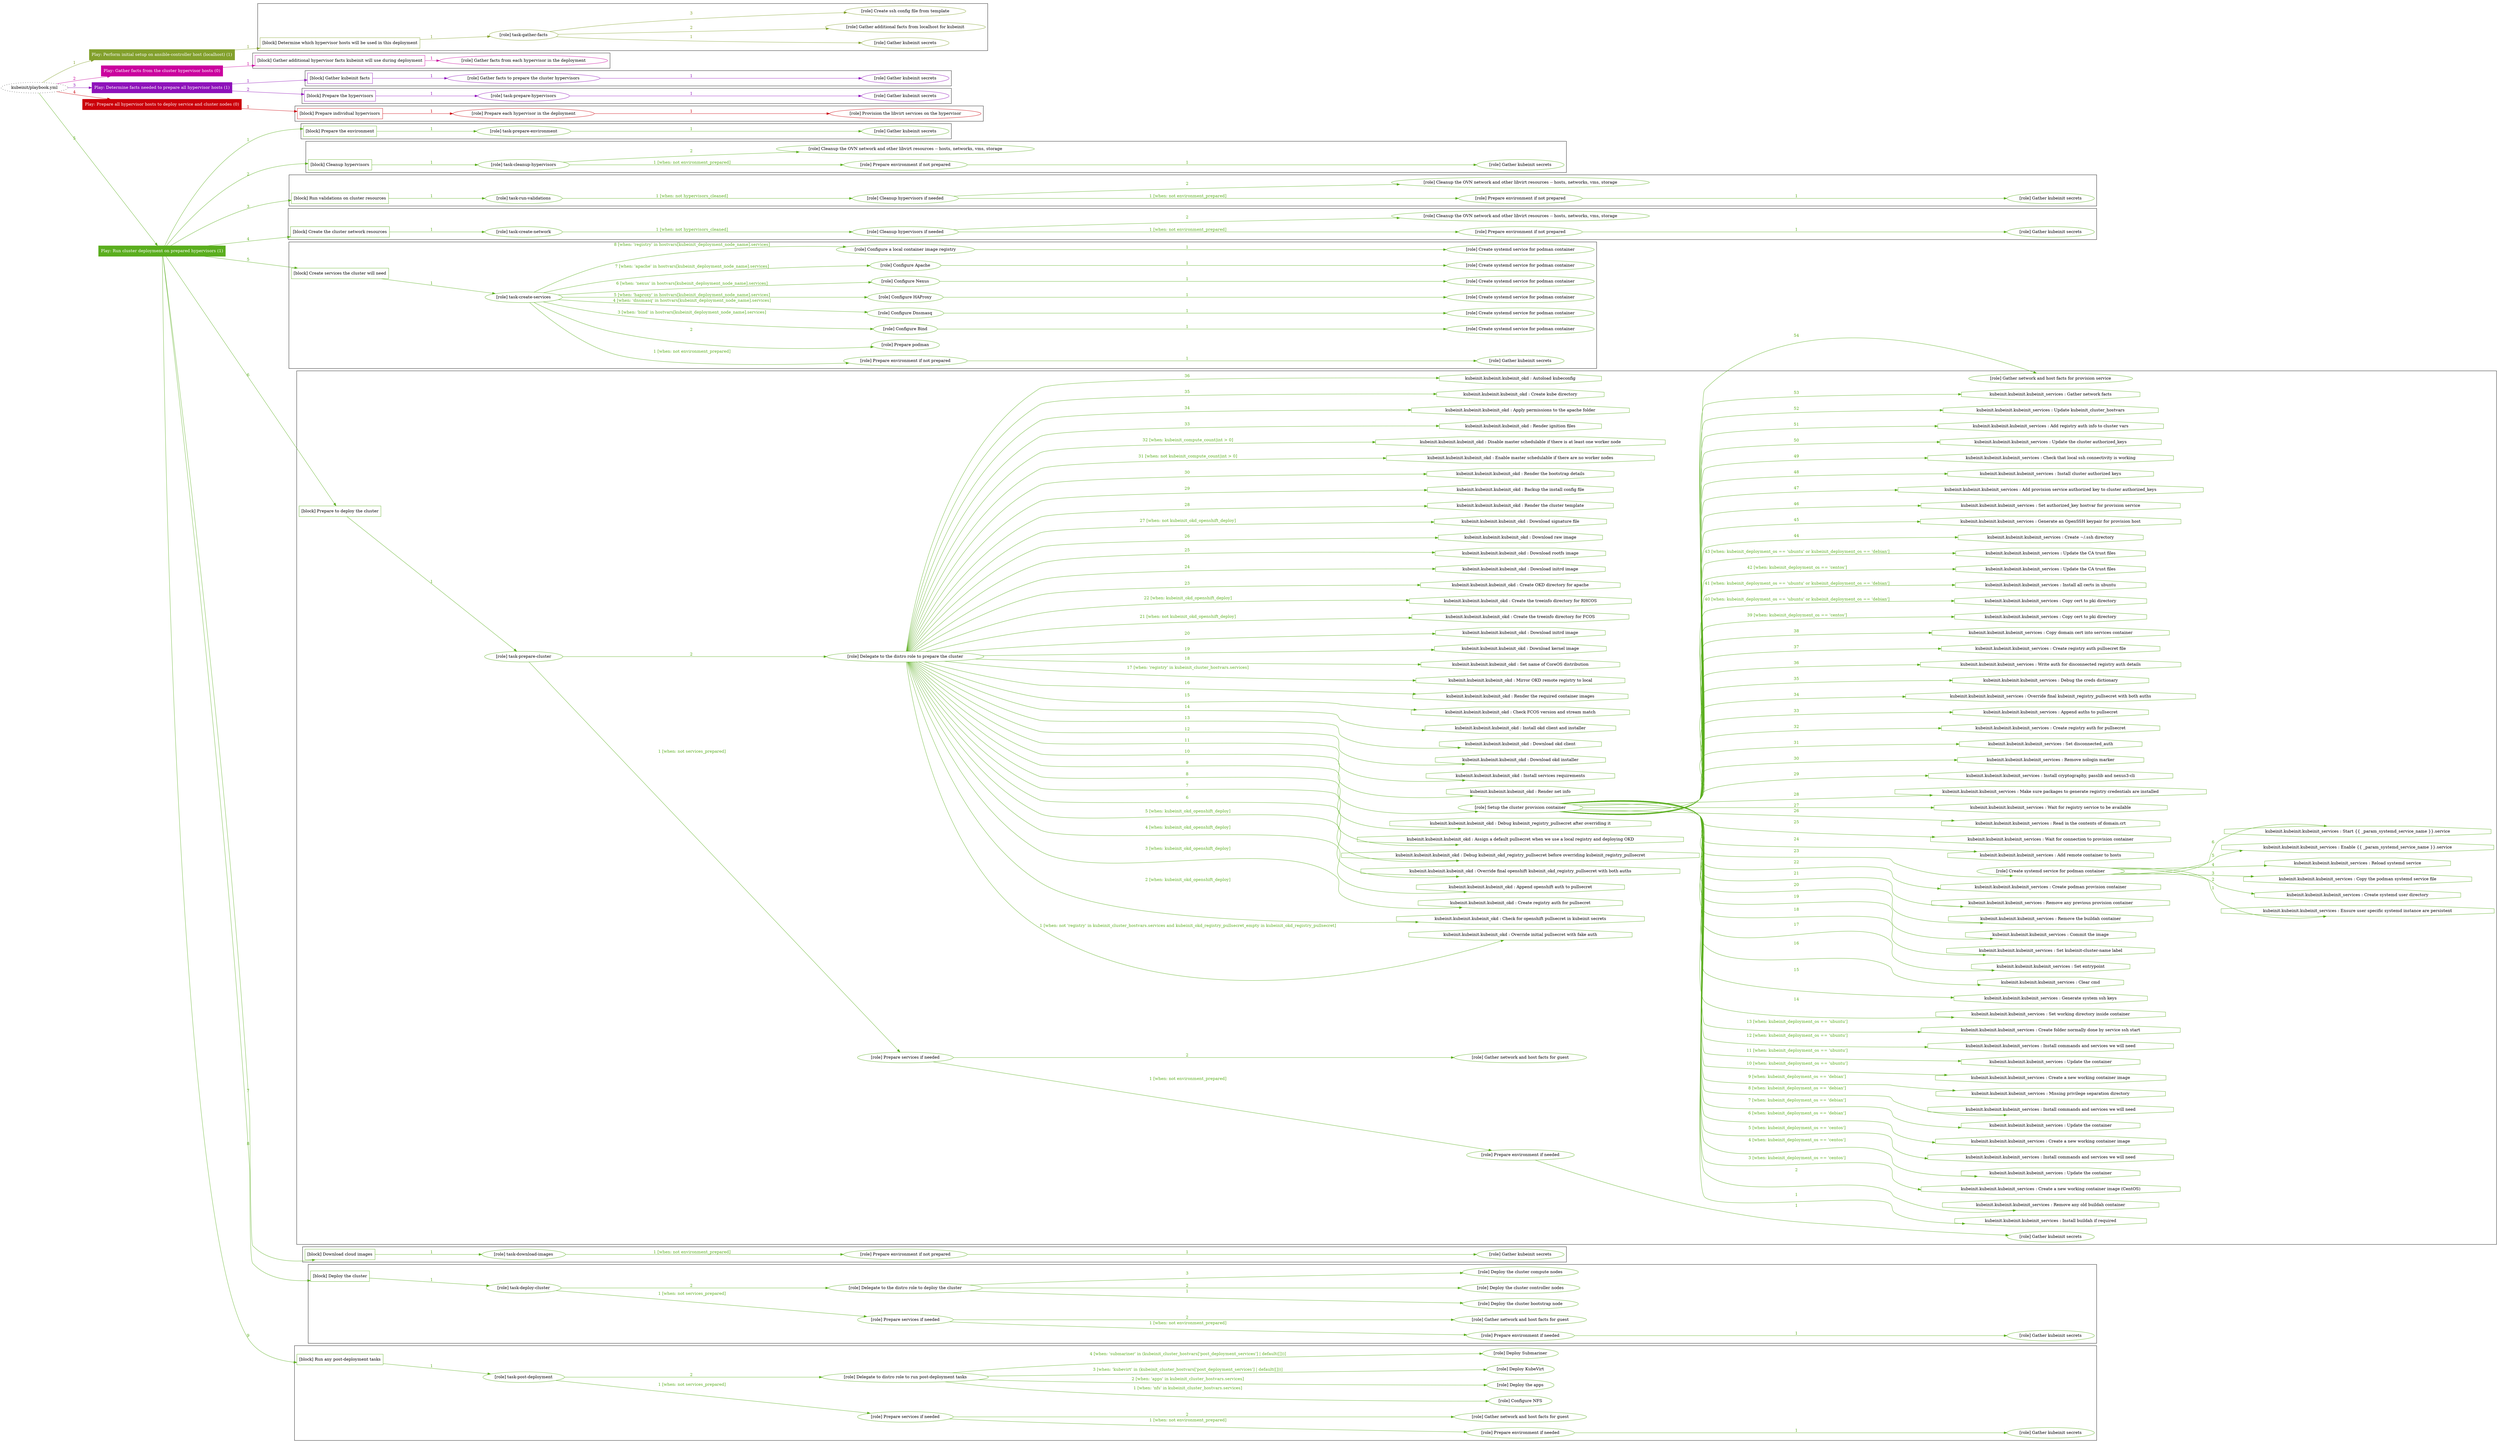 digraph {
	graph [concentrate=true ordering=in rankdir=LR ratio=fill]
	edge [esep=5 sep=10]
	"kubeinit/playbook.yml" [URL="/home/runner/work/kubeinit/kubeinit/kubeinit/playbook.yml" id=playbook_d5e0f02b style=dotted]
	"kubeinit/playbook.yml" -> play_74ebfe4f [label="1 " color="#82a02c" fontcolor="#82a02c" id=edge_8df12038 labeltooltip="1 " tooltip="1 "]
	subgraph "Play: Perform initial setup on ansible-controller host (localhost) (1)" {
		play_74ebfe4f [label="Play: Perform initial setup on ansible-controller host (localhost) (1)" URL="/home/runner/work/kubeinit/kubeinit/kubeinit/playbook.yml" color="#82a02c" fontcolor="#ffffff" id=play_74ebfe4f shape=box style=filled tooltip=localhost]
		play_74ebfe4f -> block_6e8a698e [label=1 color="#82a02c" fontcolor="#82a02c" id=edge_ed0513eb labeltooltip=1 tooltip=1]
		subgraph cluster_block_6e8a698e {
			block_6e8a698e [label="[block] Determine which hypervisor hosts will be used in this deployment" URL="/home/runner/work/kubeinit/kubeinit/kubeinit/playbook.yml" color="#82a02c" id=block_6e8a698e labeltooltip="Determine which hypervisor hosts will be used in this deployment" shape=box tooltip="Determine which hypervisor hosts will be used in this deployment"]
			block_6e8a698e -> role_ac73f115 [label="1 " color="#82a02c" fontcolor="#82a02c" id=edge_c5374153 labeltooltip="1 " tooltip="1 "]
			subgraph "task-gather-facts" {
				role_ac73f115 [label="[role] task-gather-facts" URL="/home/runner/work/kubeinit/kubeinit/kubeinit/playbook.yml" color="#82a02c" id=role_ac73f115 tooltip="task-gather-facts"]
				role_ac73f115 -> role_53e219a8 [label="1 " color="#82a02c" fontcolor="#82a02c" id=edge_e6af3a3a labeltooltip="1 " tooltip="1 "]
				subgraph "Gather kubeinit secrets" {
					role_53e219a8 [label="[role] Gather kubeinit secrets" URL="/home/runner/.ansible/collections/ansible_collections/kubeinit/kubeinit/roles/kubeinit_prepare/tasks/build_hypervisors_group.yml" color="#82a02c" id=role_53e219a8 tooltip="Gather kubeinit secrets"]
				}
				role_ac73f115 -> role_cdbd54e6 [label="2 " color="#82a02c" fontcolor="#82a02c" id=edge_bc083670 labeltooltip="2 " tooltip="2 "]
				subgraph "Gather additional facts from localhost for kubeinit" {
					role_cdbd54e6 [label="[role] Gather additional facts from localhost for kubeinit" URL="/home/runner/.ansible/collections/ansible_collections/kubeinit/kubeinit/roles/kubeinit_prepare/tasks/build_hypervisors_group.yml" color="#82a02c" id=role_cdbd54e6 tooltip="Gather additional facts from localhost for kubeinit"]
				}
				role_ac73f115 -> role_1fdbedc2 [label="3 " color="#82a02c" fontcolor="#82a02c" id=edge_ba0ad9ff labeltooltip="3 " tooltip="3 "]
				subgraph "Create ssh config file from template" {
					role_1fdbedc2 [label="[role] Create ssh config file from template" URL="/home/runner/.ansible/collections/ansible_collections/kubeinit/kubeinit/roles/kubeinit_prepare/tasks/build_hypervisors_group.yml" color="#82a02c" id=role_1fdbedc2 tooltip="Create ssh config file from template"]
				}
			}
		}
	}
	"kubeinit/playbook.yml" -> play_344461fc [label="2 " color="#ca029e" fontcolor="#ca029e" id=edge_5bed439d labeltooltip="2 " tooltip="2 "]
	subgraph "Play: Gather facts from the cluster hypervisor hosts (0)" {
		play_344461fc [label="Play: Gather facts from the cluster hypervisor hosts (0)" URL="/home/runner/work/kubeinit/kubeinit/kubeinit/playbook.yml" color="#ca029e" fontcolor="#ffffff" id=play_344461fc shape=box style=filled tooltip="Play: Gather facts from the cluster hypervisor hosts (0)"]
		play_344461fc -> block_0255fe24 [label=1 color="#ca029e" fontcolor="#ca029e" id=edge_ecf6e8bf labeltooltip=1 tooltip=1]
		subgraph cluster_block_0255fe24 {
			block_0255fe24 [label="[block] Gather additional hypervisor facts kubeinit will use during deployment" URL="/home/runner/work/kubeinit/kubeinit/kubeinit/playbook.yml" color="#ca029e" id=block_0255fe24 labeltooltip="Gather additional hypervisor facts kubeinit will use during deployment" shape=box tooltip="Gather additional hypervisor facts kubeinit will use during deployment"]
			block_0255fe24 -> role_f795ce79 [label="1 " color="#ca029e" fontcolor="#ca029e" id=edge_14a252b6 labeltooltip="1 " tooltip="1 "]
			subgraph "Gather facts from each hypervisor in the deployment" {
				role_f795ce79 [label="[role] Gather facts from each hypervisor in the deployment" URL="/home/runner/work/kubeinit/kubeinit/kubeinit/playbook.yml" color="#ca029e" id=role_f795ce79 tooltip="Gather facts from each hypervisor in the deployment"]
			}
		}
	}
	"kubeinit/playbook.yml" -> play_087ea12e [label="3 " color="#8e12ba" fontcolor="#8e12ba" id=edge_fc870f9e labeltooltip="3 " tooltip="3 "]
	subgraph "Play: Determine facts needed to prepare all hypervisor hosts (1)" {
		play_087ea12e [label="Play: Determine facts needed to prepare all hypervisor hosts (1)" URL="/home/runner/work/kubeinit/kubeinit/kubeinit/playbook.yml" color="#8e12ba" fontcolor="#ffffff" id=play_087ea12e shape=box style=filled tooltip=localhost]
		play_087ea12e -> block_a87b9f2e [label=1 color="#8e12ba" fontcolor="#8e12ba" id=edge_0a5fc106 labeltooltip=1 tooltip=1]
		subgraph cluster_block_a87b9f2e {
			block_a87b9f2e [label="[block] Gather kubeinit facts" URL="/home/runner/work/kubeinit/kubeinit/kubeinit/playbook.yml" color="#8e12ba" id=block_a87b9f2e labeltooltip="Gather kubeinit facts" shape=box tooltip="Gather kubeinit facts"]
			block_a87b9f2e -> role_22a72c55 [label="1 " color="#8e12ba" fontcolor="#8e12ba" id=edge_3021d123 labeltooltip="1 " tooltip="1 "]
			subgraph "Gather facts to prepare the cluster hypervisors" {
				role_22a72c55 [label="[role] Gather facts to prepare the cluster hypervisors" URL="/home/runner/work/kubeinit/kubeinit/kubeinit/playbook.yml" color="#8e12ba" id=role_22a72c55 tooltip="Gather facts to prepare the cluster hypervisors"]
				role_22a72c55 -> role_1fa8e729 [label="1 " color="#8e12ba" fontcolor="#8e12ba" id=edge_7fcafae3 labeltooltip="1 " tooltip="1 "]
				subgraph "Gather kubeinit secrets" {
					role_1fa8e729 [label="[role] Gather kubeinit secrets" URL="/home/runner/.ansible/collections/ansible_collections/kubeinit/kubeinit/roles/kubeinit_prepare/tasks/gather_kubeinit_facts.yml" color="#8e12ba" id=role_1fa8e729 tooltip="Gather kubeinit secrets"]
				}
			}
		}
		play_087ea12e -> block_86f7d4a9 [label=2 color="#8e12ba" fontcolor="#8e12ba" id=edge_3b44d251 labeltooltip=2 tooltip=2]
		subgraph cluster_block_86f7d4a9 {
			block_86f7d4a9 [label="[block] Prepare the hypervisors" URL="/home/runner/work/kubeinit/kubeinit/kubeinit/playbook.yml" color="#8e12ba" id=block_86f7d4a9 labeltooltip="Prepare the hypervisors" shape=box tooltip="Prepare the hypervisors"]
			block_86f7d4a9 -> role_5ca83498 [label="1 " color="#8e12ba" fontcolor="#8e12ba" id=edge_6aed5c02 labeltooltip="1 " tooltip="1 "]
			subgraph "task-prepare-hypervisors" {
				role_5ca83498 [label="[role] task-prepare-hypervisors" URL="/home/runner/work/kubeinit/kubeinit/kubeinit/playbook.yml" color="#8e12ba" id=role_5ca83498 tooltip="task-prepare-hypervisors"]
				role_5ca83498 -> role_53014596 [label="1 " color="#8e12ba" fontcolor="#8e12ba" id=edge_3ce82a3d labeltooltip="1 " tooltip="1 "]
				subgraph "Gather kubeinit secrets" {
					role_53014596 [label="[role] Gather kubeinit secrets" URL="/home/runner/.ansible/collections/ansible_collections/kubeinit/kubeinit/roles/kubeinit_prepare/tasks/gather_kubeinit_facts.yml" color="#8e12ba" id=role_53014596 tooltip="Gather kubeinit secrets"]
				}
			}
		}
	}
	"kubeinit/playbook.yml" -> play_379c34b5 [label="4 " color="#cb010a" fontcolor="#cb010a" id=edge_fea74f90 labeltooltip="4 " tooltip="4 "]
	subgraph "Play: Prepare all hypervisor hosts to deploy service and cluster nodes (0)" {
		play_379c34b5 [label="Play: Prepare all hypervisor hosts to deploy service and cluster nodes (0)" URL="/home/runner/work/kubeinit/kubeinit/kubeinit/playbook.yml" color="#cb010a" fontcolor="#ffffff" id=play_379c34b5 shape=box style=filled tooltip="Play: Prepare all hypervisor hosts to deploy service and cluster nodes (0)"]
		play_379c34b5 -> block_0792f514 [label=1 color="#cb010a" fontcolor="#cb010a" id=edge_d5bca397 labeltooltip=1 tooltip=1]
		subgraph cluster_block_0792f514 {
			block_0792f514 [label="[block] Prepare individual hypervisors" URL="/home/runner/work/kubeinit/kubeinit/kubeinit/playbook.yml" color="#cb010a" id=block_0792f514 labeltooltip="Prepare individual hypervisors" shape=box tooltip="Prepare individual hypervisors"]
			block_0792f514 -> role_dc1756af [label="1 " color="#cb010a" fontcolor="#cb010a" id=edge_71e85c80 labeltooltip="1 " tooltip="1 "]
			subgraph "Prepare each hypervisor in the deployment" {
				role_dc1756af [label="[role] Prepare each hypervisor in the deployment" URL="/home/runner/work/kubeinit/kubeinit/kubeinit/playbook.yml" color="#cb010a" id=role_dc1756af tooltip="Prepare each hypervisor in the deployment"]
				role_dc1756af -> role_51bcd334 [label="1 " color="#cb010a" fontcolor="#cb010a" id=edge_94162146 labeltooltip="1 " tooltip="1 "]
				subgraph "Provision the libvirt services on the hypervisor" {
					role_51bcd334 [label="[role] Provision the libvirt services on the hypervisor" URL="/home/runner/.ansible/collections/ansible_collections/kubeinit/kubeinit/roles/kubeinit_prepare/tasks/prepare_hypervisor.yml" color="#cb010a" id=role_51bcd334 tooltip="Provision the libvirt services on the hypervisor"]
				}
			}
		}
	}
	"kubeinit/playbook.yml" -> play_af40becd [label="5 " color="#5aae1e" fontcolor="#5aae1e" id=edge_dd946bdd labeltooltip="5 " tooltip="5 "]
	subgraph "Play: Run cluster deployment on prepared hypervisors (1)" {
		play_af40becd [label="Play: Run cluster deployment on prepared hypervisors (1)" URL="/home/runner/work/kubeinit/kubeinit/kubeinit/playbook.yml" color="#5aae1e" fontcolor="#ffffff" id=play_af40becd shape=box style=filled tooltip=localhost]
		play_af40becd -> block_c35c96b1 [label=1 color="#5aae1e" fontcolor="#5aae1e" id=edge_6496259e labeltooltip=1 tooltip=1]
		subgraph cluster_block_c35c96b1 {
			block_c35c96b1 [label="[block] Prepare the environment" URL="/home/runner/work/kubeinit/kubeinit/kubeinit/playbook.yml" color="#5aae1e" id=block_c35c96b1 labeltooltip="Prepare the environment" shape=box tooltip="Prepare the environment"]
			block_c35c96b1 -> role_4158f769 [label="1 " color="#5aae1e" fontcolor="#5aae1e" id=edge_dc3b1634 labeltooltip="1 " tooltip="1 "]
			subgraph "task-prepare-environment" {
				role_4158f769 [label="[role] task-prepare-environment" URL="/home/runner/work/kubeinit/kubeinit/kubeinit/playbook.yml" color="#5aae1e" id=role_4158f769 tooltip="task-prepare-environment"]
				role_4158f769 -> role_20e4fcff [label="1 " color="#5aae1e" fontcolor="#5aae1e" id=edge_b4d295e9 labeltooltip="1 " tooltip="1 "]
				subgraph "Gather kubeinit secrets" {
					role_20e4fcff [label="[role] Gather kubeinit secrets" URL="/home/runner/.ansible/collections/ansible_collections/kubeinit/kubeinit/roles/kubeinit_prepare/tasks/gather_kubeinit_facts.yml" color="#5aae1e" id=role_20e4fcff tooltip="Gather kubeinit secrets"]
				}
			}
		}
		play_af40becd -> block_fd2da110 [label=2 color="#5aae1e" fontcolor="#5aae1e" id=edge_e97400f7 labeltooltip=2 tooltip=2]
		subgraph cluster_block_fd2da110 {
			block_fd2da110 [label="[block] Cleanup hypervisors" URL="/home/runner/work/kubeinit/kubeinit/kubeinit/playbook.yml" color="#5aae1e" id=block_fd2da110 labeltooltip="Cleanup hypervisors" shape=box tooltip="Cleanup hypervisors"]
			block_fd2da110 -> role_c43e5a88 [label="1 " color="#5aae1e" fontcolor="#5aae1e" id=edge_0e2e4aad labeltooltip="1 " tooltip="1 "]
			subgraph "task-cleanup-hypervisors" {
				role_c43e5a88 [label="[role] task-cleanup-hypervisors" URL="/home/runner/work/kubeinit/kubeinit/kubeinit/playbook.yml" color="#5aae1e" id=role_c43e5a88 tooltip="task-cleanup-hypervisors"]
				role_c43e5a88 -> role_bb090442 [label="1 [when: not environment_prepared]" color="#5aae1e" fontcolor="#5aae1e" id=edge_d95d64df labeltooltip="1 [when: not environment_prepared]" tooltip="1 [when: not environment_prepared]"]
				subgraph "Prepare environment if not prepared" {
					role_bb090442 [label="[role] Prepare environment if not prepared" URL="/home/runner/.ansible/collections/ansible_collections/kubeinit/kubeinit/roles/kubeinit_prepare/tasks/cleanup_hypervisors.yml" color="#5aae1e" id=role_bb090442 tooltip="Prepare environment if not prepared"]
					role_bb090442 -> role_3e581c45 [label="1 " color="#5aae1e" fontcolor="#5aae1e" id=edge_df75190e labeltooltip="1 " tooltip="1 "]
					subgraph "Gather kubeinit secrets" {
						role_3e581c45 [label="[role] Gather kubeinit secrets" URL="/home/runner/.ansible/collections/ansible_collections/kubeinit/kubeinit/roles/kubeinit_prepare/tasks/gather_kubeinit_facts.yml" color="#5aae1e" id=role_3e581c45 tooltip="Gather kubeinit secrets"]
					}
				}
				role_c43e5a88 -> role_be0dce71 [label="2 " color="#5aae1e" fontcolor="#5aae1e" id=edge_9e453716 labeltooltip="2 " tooltip="2 "]
				subgraph "Cleanup the OVN network and other libvirt resources -- hosts, networks, vms, storage" {
					role_be0dce71 [label="[role] Cleanup the OVN network and other libvirt resources -- hosts, networks, vms, storage" URL="/home/runner/.ansible/collections/ansible_collections/kubeinit/kubeinit/roles/kubeinit_prepare/tasks/cleanup_hypervisors.yml" color="#5aae1e" id=role_be0dce71 tooltip="Cleanup the OVN network and other libvirt resources -- hosts, networks, vms, storage"]
				}
			}
		}
		play_af40becd -> block_018a6c75 [label=3 color="#5aae1e" fontcolor="#5aae1e" id=edge_31c4600c labeltooltip=3 tooltip=3]
		subgraph cluster_block_018a6c75 {
			block_018a6c75 [label="[block] Run validations on cluster resources" URL="/home/runner/work/kubeinit/kubeinit/kubeinit/playbook.yml" color="#5aae1e" id=block_018a6c75 labeltooltip="Run validations on cluster resources" shape=box tooltip="Run validations on cluster resources"]
			block_018a6c75 -> role_83912fc4 [label="1 " color="#5aae1e" fontcolor="#5aae1e" id=edge_27e7cff4 labeltooltip="1 " tooltip="1 "]
			subgraph "task-run-validations" {
				role_83912fc4 [label="[role] task-run-validations" URL="/home/runner/work/kubeinit/kubeinit/kubeinit/playbook.yml" color="#5aae1e" id=role_83912fc4 tooltip="task-run-validations"]
				role_83912fc4 -> role_c6b9e6f9 [label="1 [when: not hypervisors_cleaned]" color="#5aae1e" fontcolor="#5aae1e" id=edge_439921dc labeltooltip="1 [when: not hypervisors_cleaned]" tooltip="1 [when: not hypervisors_cleaned]"]
				subgraph "Cleanup hypervisors if needed" {
					role_c6b9e6f9 [label="[role] Cleanup hypervisors if needed" URL="/home/runner/.ansible/collections/ansible_collections/kubeinit/kubeinit/roles/kubeinit_validations/tasks/main.yml" color="#5aae1e" id=role_c6b9e6f9 tooltip="Cleanup hypervisors if needed"]
					role_c6b9e6f9 -> role_0a34ad1c [label="1 [when: not environment_prepared]" color="#5aae1e" fontcolor="#5aae1e" id=edge_98fd9289 labeltooltip="1 [when: not environment_prepared]" tooltip="1 [when: not environment_prepared]"]
					subgraph "Prepare environment if not prepared" {
						role_0a34ad1c [label="[role] Prepare environment if not prepared" URL="/home/runner/.ansible/collections/ansible_collections/kubeinit/kubeinit/roles/kubeinit_prepare/tasks/cleanup_hypervisors.yml" color="#5aae1e" id=role_0a34ad1c tooltip="Prepare environment if not prepared"]
						role_0a34ad1c -> role_451c9059 [label="1 " color="#5aae1e" fontcolor="#5aae1e" id=edge_c815fc37 labeltooltip="1 " tooltip="1 "]
						subgraph "Gather kubeinit secrets" {
							role_451c9059 [label="[role] Gather kubeinit secrets" URL="/home/runner/.ansible/collections/ansible_collections/kubeinit/kubeinit/roles/kubeinit_prepare/tasks/gather_kubeinit_facts.yml" color="#5aae1e" id=role_451c9059 tooltip="Gather kubeinit secrets"]
						}
					}
					role_c6b9e6f9 -> role_1eca65e4 [label="2 " color="#5aae1e" fontcolor="#5aae1e" id=edge_a71fefc5 labeltooltip="2 " tooltip="2 "]
					subgraph "Cleanup the OVN network and other libvirt resources -- hosts, networks, vms, storage" {
						role_1eca65e4 [label="[role] Cleanup the OVN network and other libvirt resources -- hosts, networks, vms, storage" URL="/home/runner/.ansible/collections/ansible_collections/kubeinit/kubeinit/roles/kubeinit_prepare/tasks/cleanup_hypervisors.yml" color="#5aae1e" id=role_1eca65e4 tooltip="Cleanup the OVN network and other libvirt resources -- hosts, networks, vms, storage"]
					}
				}
			}
		}
		play_af40becd -> block_5cfed758 [label=4 color="#5aae1e" fontcolor="#5aae1e" id=edge_03ae8b45 labeltooltip=4 tooltip=4]
		subgraph cluster_block_5cfed758 {
			block_5cfed758 [label="[block] Create the cluster network resources" URL="/home/runner/work/kubeinit/kubeinit/kubeinit/playbook.yml" color="#5aae1e" id=block_5cfed758 labeltooltip="Create the cluster network resources" shape=box tooltip="Create the cluster network resources"]
			block_5cfed758 -> role_7f7ca548 [label="1 " color="#5aae1e" fontcolor="#5aae1e" id=edge_514864cd labeltooltip="1 " tooltip="1 "]
			subgraph "task-create-network" {
				role_7f7ca548 [label="[role] task-create-network" URL="/home/runner/work/kubeinit/kubeinit/kubeinit/playbook.yml" color="#5aae1e" id=role_7f7ca548 tooltip="task-create-network"]
				role_7f7ca548 -> role_1e242088 [label="1 [when: not hypervisors_cleaned]" color="#5aae1e" fontcolor="#5aae1e" id=edge_57d90e60 labeltooltip="1 [when: not hypervisors_cleaned]" tooltip="1 [when: not hypervisors_cleaned]"]
				subgraph "Cleanup hypervisors if needed" {
					role_1e242088 [label="[role] Cleanup hypervisors if needed" URL="/home/runner/.ansible/collections/ansible_collections/kubeinit/kubeinit/roles/kubeinit_libvirt/tasks/create_network.yml" color="#5aae1e" id=role_1e242088 tooltip="Cleanup hypervisors if needed"]
					role_1e242088 -> role_0187dd6a [label="1 [when: not environment_prepared]" color="#5aae1e" fontcolor="#5aae1e" id=edge_31f49599 labeltooltip="1 [when: not environment_prepared]" tooltip="1 [when: not environment_prepared]"]
					subgraph "Prepare environment if not prepared" {
						role_0187dd6a [label="[role] Prepare environment if not prepared" URL="/home/runner/.ansible/collections/ansible_collections/kubeinit/kubeinit/roles/kubeinit_prepare/tasks/cleanup_hypervisors.yml" color="#5aae1e" id=role_0187dd6a tooltip="Prepare environment if not prepared"]
						role_0187dd6a -> role_417e6be7 [label="1 " color="#5aae1e" fontcolor="#5aae1e" id=edge_008e61d8 labeltooltip="1 " tooltip="1 "]
						subgraph "Gather kubeinit secrets" {
							role_417e6be7 [label="[role] Gather kubeinit secrets" URL="/home/runner/.ansible/collections/ansible_collections/kubeinit/kubeinit/roles/kubeinit_prepare/tasks/gather_kubeinit_facts.yml" color="#5aae1e" id=role_417e6be7 tooltip="Gather kubeinit secrets"]
						}
					}
					role_1e242088 -> role_19b1cf91 [label="2 " color="#5aae1e" fontcolor="#5aae1e" id=edge_39c65450 labeltooltip="2 " tooltip="2 "]
					subgraph "Cleanup the OVN network and other libvirt resources -- hosts, networks, vms, storage" {
						role_19b1cf91 [label="[role] Cleanup the OVN network and other libvirt resources -- hosts, networks, vms, storage" URL="/home/runner/.ansible/collections/ansible_collections/kubeinit/kubeinit/roles/kubeinit_prepare/tasks/cleanup_hypervisors.yml" color="#5aae1e" id=role_19b1cf91 tooltip="Cleanup the OVN network and other libvirt resources -- hosts, networks, vms, storage"]
					}
				}
			}
		}
		play_af40becd -> block_6458f47b [label=5 color="#5aae1e" fontcolor="#5aae1e" id=edge_86812df0 labeltooltip=5 tooltip=5]
		subgraph cluster_block_6458f47b {
			block_6458f47b [label="[block] Create services the cluster will need" URL="/home/runner/work/kubeinit/kubeinit/kubeinit/playbook.yml" color="#5aae1e" id=block_6458f47b labeltooltip="Create services the cluster will need" shape=box tooltip="Create services the cluster will need"]
			block_6458f47b -> role_cab04231 [label="1 " color="#5aae1e" fontcolor="#5aae1e" id=edge_1ac2612a labeltooltip="1 " tooltip="1 "]
			subgraph "task-create-services" {
				role_cab04231 [label="[role] task-create-services" URL="/home/runner/work/kubeinit/kubeinit/kubeinit/playbook.yml" color="#5aae1e" id=role_cab04231 tooltip="task-create-services"]
				role_cab04231 -> role_a359ee08 [label="1 [when: not environment_prepared]" color="#5aae1e" fontcolor="#5aae1e" id=edge_a5279ec2 labeltooltip="1 [when: not environment_prepared]" tooltip="1 [when: not environment_prepared]"]
				subgraph "Prepare environment if not prepared" {
					role_a359ee08 [label="[role] Prepare environment if not prepared" URL="/home/runner/.ansible/collections/ansible_collections/kubeinit/kubeinit/roles/kubeinit_services/tasks/main.yml" color="#5aae1e" id=role_a359ee08 tooltip="Prepare environment if not prepared"]
					role_a359ee08 -> role_7c8b3e1f [label="1 " color="#5aae1e" fontcolor="#5aae1e" id=edge_a2bdfb4f labeltooltip="1 " tooltip="1 "]
					subgraph "Gather kubeinit secrets" {
						role_7c8b3e1f [label="[role] Gather kubeinit secrets" URL="/home/runner/.ansible/collections/ansible_collections/kubeinit/kubeinit/roles/kubeinit_prepare/tasks/gather_kubeinit_facts.yml" color="#5aae1e" id=role_7c8b3e1f tooltip="Gather kubeinit secrets"]
					}
				}
				role_cab04231 -> role_2c0e7f6a [label="2 " color="#5aae1e" fontcolor="#5aae1e" id=edge_eca1e938 labeltooltip="2 " tooltip="2 "]
				subgraph "Prepare podman" {
					role_2c0e7f6a [label="[role] Prepare podman" URL="/home/runner/.ansible/collections/ansible_collections/kubeinit/kubeinit/roles/kubeinit_services/tasks/00_create_service_pod.yml" color="#5aae1e" id=role_2c0e7f6a tooltip="Prepare podman"]
				}
				role_cab04231 -> role_84565386 [label="3 [when: 'bind' in hostvars[kubeinit_deployment_node_name].services]" color="#5aae1e" fontcolor="#5aae1e" id=edge_540c23b0 labeltooltip="3 [when: 'bind' in hostvars[kubeinit_deployment_node_name].services]" tooltip="3 [when: 'bind' in hostvars[kubeinit_deployment_node_name].services]"]
				subgraph "Configure Bind" {
					role_84565386 [label="[role] Configure Bind" URL="/home/runner/.ansible/collections/ansible_collections/kubeinit/kubeinit/roles/kubeinit_services/tasks/start_services_containers.yml" color="#5aae1e" id=role_84565386 tooltip="Configure Bind"]
					role_84565386 -> role_01acaf6f [label="1 " color="#5aae1e" fontcolor="#5aae1e" id=edge_9b00fa2c labeltooltip="1 " tooltip="1 "]
					subgraph "Create systemd service for podman container" {
						role_01acaf6f [label="[role] Create systemd service for podman container" URL="/home/runner/.ansible/collections/ansible_collections/kubeinit/kubeinit/roles/kubeinit_bind/tasks/main.yml" color="#5aae1e" id=role_01acaf6f tooltip="Create systemd service for podman container"]
					}
				}
				role_cab04231 -> role_27d03906 [label="4 [when: 'dnsmasq' in hostvars[kubeinit_deployment_node_name].services]" color="#5aae1e" fontcolor="#5aae1e" id=edge_95d56e13 labeltooltip="4 [when: 'dnsmasq' in hostvars[kubeinit_deployment_node_name].services]" tooltip="4 [when: 'dnsmasq' in hostvars[kubeinit_deployment_node_name].services]"]
				subgraph "Configure Dnsmasq" {
					role_27d03906 [label="[role] Configure Dnsmasq" URL="/home/runner/.ansible/collections/ansible_collections/kubeinit/kubeinit/roles/kubeinit_services/tasks/start_services_containers.yml" color="#5aae1e" id=role_27d03906 tooltip="Configure Dnsmasq"]
					role_27d03906 -> role_38722a3d [label="1 " color="#5aae1e" fontcolor="#5aae1e" id=edge_aee2fd62 labeltooltip="1 " tooltip="1 "]
					subgraph "Create systemd service for podman container" {
						role_38722a3d [label="[role] Create systemd service for podman container" URL="/home/runner/.ansible/collections/ansible_collections/kubeinit/kubeinit/roles/kubeinit_dnsmasq/tasks/main.yml" color="#5aae1e" id=role_38722a3d tooltip="Create systemd service for podman container"]
					}
				}
				role_cab04231 -> role_f4d45382 [label="5 [when: 'haproxy' in hostvars[kubeinit_deployment_node_name].services]" color="#5aae1e" fontcolor="#5aae1e" id=edge_7ccbc132 labeltooltip="5 [when: 'haproxy' in hostvars[kubeinit_deployment_node_name].services]" tooltip="5 [when: 'haproxy' in hostvars[kubeinit_deployment_node_name].services]"]
				subgraph "Configure HAProxy" {
					role_f4d45382 [label="[role] Configure HAProxy" URL="/home/runner/.ansible/collections/ansible_collections/kubeinit/kubeinit/roles/kubeinit_services/tasks/start_services_containers.yml" color="#5aae1e" id=role_f4d45382 tooltip="Configure HAProxy"]
					role_f4d45382 -> role_deaaeea5 [label="1 " color="#5aae1e" fontcolor="#5aae1e" id=edge_a4897d95 labeltooltip="1 " tooltip="1 "]
					subgraph "Create systemd service for podman container" {
						role_deaaeea5 [label="[role] Create systemd service for podman container" URL="/home/runner/.ansible/collections/ansible_collections/kubeinit/kubeinit/roles/kubeinit_haproxy/tasks/main.yml" color="#5aae1e" id=role_deaaeea5 tooltip="Create systemd service for podman container"]
					}
				}
				role_cab04231 -> role_45247e16 [label="6 [when: 'nexus' in hostvars[kubeinit_deployment_node_name].services]" color="#5aae1e" fontcolor="#5aae1e" id=edge_2d26b9bf labeltooltip="6 [when: 'nexus' in hostvars[kubeinit_deployment_node_name].services]" tooltip="6 [when: 'nexus' in hostvars[kubeinit_deployment_node_name].services]"]
				subgraph "Configure Nexus" {
					role_45247e16 [label="[role] Configure Nexus" URL="/home/runner/.ansible/collections/ansible_collections/kubeinit/kubeinit/roles/kubeinit_services/tasks/start_services_containers.yml" color="#5aae1e" id=role_45247e16 tooltip="Configure Nexus"]
					role_45247e16 -> role_412f0df8 [label="1 " color="#5aae1e" fontcolor="#5aae1e" id=edge_1275264d labeltooltip="1 " tooltip="1 "]
					subgraph "Create systemd service for podman container" {
						role_412f0df8 [label="[role] Create systemd service for podman container" URL="/home/runner/.ansible/collections/ansible_collections/kubeinit/kubeinit/roles/kubeinit_nexus/tasks/main.yml" color="#5aae1e" id=role_412f0df8 tooltip="Create systemd service for podman container"]
					}
				}
				role_cab04231 -> role_4bd9b36b [label="7 [when: 'apache' in hostvars[kubeinit_deployment_node_name].services]" color="#5aae1e" fontcolor="#5aae1e" id=edge_70983274 labeltooltip="7 [when: 'apache' in hostvars[kubeinit_deployment_node_name].services]" tooltip="7 [when: 'apache' in hostvars[kubeinit_deployment_node_name].services]"]
				subgraph "Configure Apache" {
					role_4bd9b36b [label="[role] Configure Apache" URL="/home/runner/.ansible/collections/ansible_collections/kubeinit/kubeinit/roles/kubeinit_services/tasks/start_services_containers.yml" color="#5aae1e" id=role_4bd9b36b tooltip="Configure Apache"]
					role_4bd9b36b -> role_fc5f4685 [label="1 " color="#5aae1e" fontcolor="#5aae1e" id=edge_854cfcd9 labeltooltip="1 " tooltip="1 "]
					subgraph "Create systemd service for podman container" {
						role_fc5f4685 [label="[role] Create systemd service for podman container" URL="/home/runner/.ansible/collections/ansible_collections/kubeinit/kubeinit/roles/kubeinit_apache/tasks/main.yml" color="#5aae1e" id=role_fc5f4685 tooltip="Create systemd service for podman container"]
					}
				}
				role_cab04231 -> role_c4697334 [label="8 [when: 'registry' in hostvars[kubeinit_deployment_node_name].services]" color="#5aae1e" fontcolor="#5aae1e" id=edge_64d4967e labeltooltip="8 [when: 'registry' in hostvars[kubeinit_deployment_node_name].services]" tooltip="8 [when: 'registry' in hostvars[kubeinit_deployment_node_name].services]"]
				subgraph "Configure a local container image registry" {
					role_c4697334 [label="[role] Configure a local container image registry" URL="/home/runner/.ansible/collections/ansible_collections/kubeinit/kubeinit/roles/kubeinit_services/tasks/start_services_containers.yml" color="#5aae1e" id=role_c4697334 tooltip="Configure a local container image registry"]
					role_c4697334 -> role_d1125c6c [label="1 " color="#5aae1e" fontcolor="#5aae1e" id=edge_b28ad690 labeltooltip="1 " tooltip="1 "]
					subgraph "Create systemd service for podman container" {
						role_d1125c6c [label="[role] Create systemd service for podman container" URL="/home/runner/.ansible/collections/ansible_collections/kubeinit/kubeinit/roles/kubeinit_registry/tasks/main.yml" color="#5aae1e" id=role_d1125c6c tooltip="Create systemd service for podman container"]
					}
				}
			}
		}
		play_af40becd -> block_456ad849 [label=6 color="#5aae1e" fontcolor="#5aae1e" id=edge_975968cb labeltooltip=6 tooltip=6]
		subgraph cluster_block_456ad849 {
			block_456ad849 [label="[block] Prepare to deploy the cluster" URL="/home/runner/work/kubeinit/kubeinit/kubeinit/playbook.yml" color="#5aae1e" id=block_456ad849 labeltooltip="Prepare to deploy the cluster" shape=box tooltip="Prepare to deploy the cluster"]
			block_456ad849 -> role_3c7641dd [label="1 " color="#5aae1e" fontcolor="#5aae1e" id=edge_c748858e labeltooltip="1 " tooltip="1 "]
			subgraph "task-prepare-cluster" {
				role_3c7641dd [label="[role] task-prepare-cluster" URL="/home/runner/work/kubeinit/kubeinit/kubeinit/playbook.yml" color="#5aae1e" id=role_3c7641dd tooltip="task-prepare-cluster"]
				role_3c7641dd -> role_b68aa3c1 [label="1 [when: not services_prepared]" color="#5aae1e" fontcolor="#5aae1e" id=edge_7cab25f2 labeltooltip="1 [when: not services_prepared]" tooltip="1 [when: not services_prepared]"]
				subgraph "Prepare services if needed" {
					role_b68aa3c1 [label="[role] Prepare services if needed" URL="/home/runner/.ansible/collections/ansible_collections/kubeinit/kubeinit/roles/kubeinit_prepare/tasks/prepare_cluster.yml" color="#5aae1e" id=role_b68aa3c1 tooltip="Prepare services if needed"]
					role_b68aa3c1 -> role_07779a2d [label="1 [when: not environment_prepared]" color="#5aae1e" fontcolor="#5aae1e" id=edge_a3c93efd labeltooltip="1 [when: not environment_prepared]" tooltip="1 [when: not environment_prepared]"]
					subgraph "Prepare environment if needed" {
						role_07779a2d [label="[role] Prepare environment if needed" URL="/home/runner/.ansible/collections/ansible_collections/kubeinit/kubeinit/roles/kubeinit_services/tasks/prepare_services.yml" color="#5aae1e" id=role_07779a2d tooltip="Prepare environment if needed"]
						role_07779a2d -> role_ba5c6d37 [label="1 " color="#5aae1e" fontcolor="#5aae1e" id=edge_f975b5cb labeltooltip="1 " tooltip="1 "]
						subgraph "Gather kubeinit secrets" {
							role_ba5c6d37 [label="[role] Gather kubeinit secrets" URL="/home/runner/.ansible/collections/ansible_collections/kubeinit/kubeinit/roles/kubeinit_prepare/tasks/gather_kubeinit_facts.yml" color="#5aae1e" id=role_ba5c6d37 tooltip="Gather kubeinit secrets"]
						}
					}
					role_b68aa3c1 -> role_5add9010 [label="2 " color="#5aae1e" fontcolor="#5aae1e" id=edge_e789c2b1 labeltooltip="2 " tooltip="2 "]
					subgraph "Gather network and host facts for guest" {
						role_5add9010 [label="[role] Gather network and host facts for guest" URL="/home/runner/.ansible/collections/ansible_collections/kubeinit/kubeinit/roles/kubeinit_services/tasks/prepare_services.yml" color="#5aae1e" id=role_5add9010 tooltip="Gather network and host facts for guest"]
					}
				}
				role_3c7641dd -> role_a09a6d71 [label="2 " color="#5aae1e" fontcolor="#5aae1e" id=edge_b7bd57df labeltooltip="2 " tooltip="2 "]
				subgraph "Delegate to the distro role to prepare the cluster" {
					role_a09a6d71 [label="[role] Delegate to the distro role to prepare the cluster" URL="/home/runner/.ansible/collections/ansible_collections/kubeinit/kubeinit/roles/kubeinit_prepare/tasks/prepare_cluster.yml" color="#5aae1e" id=role_a09a6d71 tooltip="Delegate to the distro role to prepare the cluster"]
					task_f71d7518 [label="kubeinit.kubeinit.kubeinit_okd : Override initial pullsecret with fake auth" URL="/home/runner/.ansible/collections/ansible_collections/kubeinit/kubeinit/roles/kubeinit_okd/tasks/prepare_cluster.yml" color="#5aae1e" id=task_f71d7518 shape=octagon tooltip="kubeinit.kubeinit.kubeinit_okd : Override initial pullsecret with fake auth"]
					role_a09a6d71 -> task_f71d7518 [label="1 [when: not 'registry' in kubeinit_cluster_hostvars.services and kubeinit_okd_registry_pullsecret_empty in kubeinit_okd_registry_pullsecret]" color="#5aae1e" fontcolor="#5aae1e" id=edge_fb362fa2 labeltooltip="1 [when: not 'registry' in kubeinit_cluster_hostvars.services and kubeinit_okd_registry_pullsecret_empty in kubeinit_okd_registry_pullsecret]" tooltip="1 [when: not 'registry' in kubeinit_cluster_hostvars.services and kubeinit_okd_registry_pullsecret_empty in kubeinit_okd_registry_pullsecret]"]
					task_a1e2ae0e [label="kubeinit.kubeinit.kubeinit_okd : Check for openshift pullsecret in kubeinit secrets" URL="/home/runner/.ansible/collections/ansible_collections/kubeinit/kubeinit/roles/kubeinit_okd/tasks/prepare_cluster.yml" color="#5aae1e" id=task_a1e2ae0e shape=octagon tooltip="kubeinit.kubeinit.kubeinit_okd : Check for openshift pullsecret in kubeinit secrets"]
					role_a09a6d71 -> task_a1e2ae0e [label="2 [when: kubeinit_okd_openshift_deploy]" color="#5aae1e" fontcolor="#5aae1e" id=edge_30c51701 labeltooltip="2 [when: kubeinit_okd_openshift_deploy]" tooltip="2 [when: kubeinit_okd_openshift_deploy]"]
					task_264269bd [label="kubeinit.kubeinit.kubeinit_okd : Create registry auth for pullsecret" URL="/home/runner/.ansible/collections/ansible_collections/kubeinit/kubeinit/roles/kubeinit_okd/tasks/prepare_cluster.yml" color="#5aae1e" id=task_264269bd shape=octagon tooltip="kubeinit.kubeinit.kubeinit_okd : Create registry auth for pullsecret"]
					role_a09a6d71 -> task_264269bd [label="3 [when: kubeinit_okd_openshift_deploy]" color="#5aae1e" fontcolor="#5aae1e" id=edge_2d50c887 labeltooltip="3 [when: kubeinit_okd_openshift_deploy]" tooltip="3 [when: kubeinit_okd_openshift_deploy]"]
					task_9f823cb0 [label="kubeinit.kubeinit.kubeinit_okd : Append openshift auth to pullsecret" URL="/home/runner/.ansible/collections/ansible_collections/kubeinit/kubeinit/roles/kubeinit_okd/tasks/prepare_cluster.yml" color="#5aae1e" id=task_9f823cb0 shape=octagon tooltip="kubeinit.kubeinit.kubeinit_okd : Append openshift auth to pullsecret"]
					role_a09a6d71 -> task_9f823cb0 [label="4 [when: kubeinit_okd_openshift_deploy]" color="#5aae1e" fontcolor="#5aae1e" id=edge_d7ec96a3 labeltooltip="4 [when: kubeinit_okd_openshift_deploy]" tooltip="4 [when: kubeinit_okd_openshift_deploy]"]
					task_5edc8660 [label="kubeinit.kubeinit.kubeinit_okd : Override final openshift kubeinit_okd_registry_pullsecret with both auths" URL="/home/runner/.ansible/collections/ansible_collections/kubeinit/kubeinit/roles/kubeinit_okd/tasks/prepare_cluster.yml" color="#5aae1e" id=task_5edc8660 shape=octagon tooltip="kubeinit.kubeinit.kubeinit_okd : Override final openshift kubeinit_okd_registry_pullsecret with both auths"]
					role_a09a6d71 -> task_5edc8660 [label="5 [when: kubeinit_okd_openshift_deploy]" color="#5aae1e" fontcolor="#5aae1e" id=edge_92caee37 labeltooltip="5 [when: kubeinit_okd_openshift_deploy]" tooltip="5 [when: kubeinit_okd_openshift_deploy]"]
					task_15f91418 [label="kubeinit.kubeinit.kubeinit_okd : Debug kubeinit_okd_registry_pullsecret before overriding kubeinit_registry_pullsecret" URL="/home/runner/.ansible/collections/ansible_collections/kubeinit/kubeinit/roles/kubeinit_okd/tasks/prepare_cluster.yml" color="#5aae1e" id=task_15f91418 shape=octagon tooltip="kubeinit.kubeinit.kubeinit_okd : Debug kubeinit_okd_registry_pullsecret before overriding kubeinit_registry_pullsecret"]
					role_a09a6d71 -> task_15f91418 [label="6 " color="#5aae1e" fontcolor="#5aae1e" id=edge_730d4d7f labeltooltip="6 " tooltip="6 "]
					task_840246a4 [label="kubeinit.kubeinit.kubeinit_okd : Assign a default pullsecret when we use a local registry and deploying OKD" URL="/home/runner/.ansible/collections/ansible_collections/kubeinit/kubeinit/roles/kubeinit_okd/tasks/prepare_cluster.yml" color="#5aae1e" id=task_840246a4 shape=octagon tooltip="kubeinit.kubeinit.kubeinit_okd : Assign a default pullsecret when we use a local registry and deploying OKD"]
					role_a09a6d71 -> task_840246a4 [label="7 " color="#5aae1e" fontcolor="#5aae1e" id=edge_05ad8813 labeltooltip="7 " tooltip="7 "]
					task_25c6464f [label="kubeinit.kubeinit.kubeinit_okd : Debug kubeinit_registry_pullsecret after overriding it" URL="/home/runner/.ansible/collections/ansible_collections/kubeinit/kubeinit/roles/kubeinit_okd/tasks/prepare_cluster.yml" color="#5aae1e" id=task_25c6464f shape=octagon tooltip="kubeinit.kubeinit.kubeinit_okd : Debug kubeinit_registry_pullsecret after overriding it"]
					role_a09a6d71 -> task_25c6464f [label="8 " color="#5aae1e" fontcolor="#5aae1e" id=edge_5d2c1a07 labeltooltip="8 " tooltip="8 "]
					role_a09a6d71 -> role_e193de4b [label="9 " color="#5aae1e" fontcolor="#5aae1e" id=edge_40fea81f labeltooltip="9 " tooltip="9 "]
					subgraph "Setup the cluster provision container" {
						role_e193de4b [label="[role] Setup the cluster provision container" URL="/home/runner/.ansible/collections/ansible_collections/kubeinit/kubeinit/roles/kubeinit_okd/tasks/prepare_cluster.yml" color="#5aae1e" id=role_e193de4b tooltip="Setup the cluster provision container"]
						task_864e6404 [label="kubeinit.kubeinit.kubeinit_services : Install buildah if required" URL="/home/runner/.ansible/collections/ansible_collections/kubeinit/kubeinit/roles/kubeinit_services/tasks/create_provision_container.yml" color="#5aae1e" id=task_864e6404 shape=octagon tooltip="kubeinit.kubeinit.kubeinit_services : Install buildah if required"]
						role_e193de4b -> task_864e6404 [label="1 " color="#5aae1e" fontcolor="#5aae1e" id=edge_a2ee9cfa labeltooltip="1 " tooltip="1 "]
						task_258ab312 [label="kubeinit.kubeinit.kubeinit_services : Remove any old buildah container" URL="/home/runner/.ansible/collections/ansible_collections/kubeinit/kubeinit/roles/kubeinit_services/tasks/create_provision_container.yml" color="#5aae1e" id=task_258ab312 shape=octagon tooltip="kubeinit.kubeinit.kubeinit_services : Remove any old buildah container"]
						role_e193de4b -> task_258ab312 [label="2 " color="#5aae1e" fontcolor="#5aae1e" id=edge_16dc9953 labeltooltip="2 " tooltip="2 "]
						task_917611f2 [label="kubeinit.kubeinit.kubeinit_services : Create a new working container image (CentOS)" URL="/home/runner/.ansible/collections/ansible_collections/kubeinit/kubeinit/roles/kubeinit_services/tasks/create_provision_container.yml" color="#5aae1e" id=task_917611f2 shape=octagon tooltip="kubeinit.kubeinit.kubeinit_services : Create a new working container image (CentOS)"]
						role_e193de4b -> task_917611f2 [label="3 [when: kubeinit_deployment_os == 'centos']" color="#5aae1e" fontcolor="#5aae1e" id=edge_30e87b6d labeltooltip="3 [when: kubeinit_deployment_os == 'centos']" tooltip="3 [when: kubeinit_deployment_os == 'centos']"]
						task_ecec9484 [label="kubeinit.kubeinit.kubeinit_services : Update the container" URL="/home/runner/.ansible/collections/ansible_collections/kubeinit/kubeinit/roles/kubeinit_services/tasks/create_provision_container.yml" color="#5aae1e" id=task_ecec9484 shape=octagon tooltip="kubeinit.kubeinit.kubeinit_services : Update the container"]
						role_e193de4b -> task_ecec9484 [label="4 [when: kubeinit_deployment_os == 'centos']" color="#5aae1e" fontcolor="#5aae1e" id=edge_cc4cb01e labeltooltip="4 [when: kubeinit_deployment_os == 'centos']" tooltip="4 [when: kubeinit_deployment_os == 'centos']"]
						task_f7ffd0d8 [label="kubeinit.kubeinit.kubeinit_services : Install commands and services we will need" URL="/home/runner/.ansible/collections/ansible_collections/kubeinit/kubeinit/roles/kubeinit_services/tasks/create_provision_container.yml" color="#5aae1e" id=task_f7ffd0d8 shape=octagon tooltip="kubeinit.kubeinit.kubeinit_services : Install commands and services we will need"]
						role_e193de4b -> task_f7ffd0d8 [label="5 [when: kubeinit_deployment_os == 'centos']" color="#5aae1e" fontcolor="#5aae1e" id=edge_ce8e1915 labeltooltip="5 [when: kubeinit_deployment_os == 'centos']" tooltip="5 [when: kubeinit_deployment_os == 'centos']"]
						task_a4cfb9ec [label="kubeinit.kubeinit.kubeinit_services : Create a new working container image" URL="/home/runner/.ansible/collections/ansible_collections/kubeinit/kubeinit/roles/kubeinit_services/tasks/create_provision_container.yml" color="#5aae1e" id=task_a4cfb9ec shape=octagon tooltip="kubeinit.kubeinit.kubeinit_services : Create a new working container image"]
						role_e193de4b -> task_a4cfb9ec [label="6 [when: kubeinit_deployment_os == 'debian']" color="#5aae1e" fontcolor="#5aae1e" id=edge_30e2b735 labeltooltip="6 [when: kubeinit_deployment_os == 'debian']" tooltip="6 [when: kubeinit_deployment_os == 'debian']"]
						task_70a2958e [label="kubeinit.kubeinit.kubeinit_services : Update the container" URL="/home/runner/.ansible/collections/ansible_collections/kubeinit/kubeinit/roles/kubeinit_services/tasks/create_provision_container.yml" color="#5aae1e" id=task_70a2958e shape=octagon tooltip="kubeinit.kubeinit.kubeinit_services : Update the container"]
						role_e193de4b -> task_70a2958e [label="7 [when: kubeinit_deployment_os == 'debian']" color="#5aae1e" fontcolor="#5aae1e" id=edge_5cacc234 labeltooltip="7 [when: kubeinit_deployment_os == 'debian']" tooltip="7 [when: kubeinit_deployment_os == 'debian']"]
						task_050630e9 [label="kubeinit.kubeinit.kubeinit_services : Install commands and services we will need" URL="/home/runner/.ansible/collections/ansible_collections/kubeinit/kubeinit/roles/kubeinit_services/tasks/create_provision_container.yml" color="#5aae1e" id=task_050630e9 shape=octagon tooltip="kubeinit.kubeinit.kubeinit_services : Install commands and services we will need"]
						role_e193de4b -> task_050630e9 [label="8 [when: kubeinit_deployment_os == 'debian']" color="#5aae1e" fontcolor="#5aae1e" id=edge_6939c428 labeltooltip="8 [when: kubeinit_deployment_os == 'debian']" tooltip="8 [when: kubeinit_deployment_os == 'debian']"]
						task_e723b034 [label="kubeinit.kubeinit.kubeinit_services : Missing privilege separation directory" URL="/home/runner/.ansible/collections/ansible_collections/kubeinit/kubeinit/roles/kubeinit_services/tasks/create_provision_container.yml" color="#5aae1e" id=task_e723b034 shape=octagon tooltip="kubeinit.kubeinit.kubeinit_services : Missing privilege separation directory"]
						role_e193de4b -> task_e723b034 [label="9 [when: kubeinit_deployment_os == 'debian']" color="#5aae1e" fontcolor="#5aae1e" id=edge_7683d18f labeltooltip="9 [when: kubeinit_deployment_os == 'debian']" tooltip="9 [when: kubeinit_deployment_os == 'debian']"]
						task_d00da3b6 [label="kubeinit.kubeinit.kubeinit_services : Create a new working container image" URL="/home/runner/.ansible/collections/ansible_collections/kubeinit/kubeinit/roles/kubeinit_services/tasks/create_provision_container.yml" color="#5aae1e" id=task_d00da3b6 shape=octagon tooltip="kubeinit.kubeinit.kubeinit_services : Create a new working container image"]
						role_e193de4b -> task_d00da3b6 [label="10 [when: kubeinit_deployment_os == 'ubuntu']" color="#5aae1e" fontcolor="#5aae1e" id=edge_fa9b3321 labeltooltip="10 [when: kubeinit_deployment_os == 'ubuntu']" tooltip="10 [when: kubeinit_deployment_os == 'ubuntu']"]
						task_6f933076 [label="kubeinit.kubeinit.kubeinit_services : Update the container" URL="/home/runner/.ansible/collections/ansible_collections/kubeinit/kubeinit/roles/kubeinit_services/tasks/create_provision_container.yml" color="#5aae1e" id=task_6f933076 shape=octagon tooltip="kubeinit.kubeinit.kubeinit_services : Update the container"]
						role_e193de4b -> task_6f933076 [label="11 [when: kubeinit_deployment_os == 'ubuntu']" color="#5aae1e" fontcolor="#5aae1e" id=edge_1dbe4714 labeltooltip="11 [when: kubeinit_deployment_os == 'ubuntu']" tooltip="11 [when: kubeinit_deployment_os == 'ubuntu']"]
						task_c07bbbd7 [label="kubeinit.kubeinit.kubeinit_services : Install commands and services we will need" URL="/home/runner/.ansible/collections/ansible_collections/kubeinit/kubeinit/roles/kubeinit_services/tasks/create_provision_container.yml" color="#5aae1e" id=task_c07bbbd7 shape=octagon tooltip="kubeinit.kubeinit.kubeinit_services : Install commands and services we will need"]
						role_e193de4b -> task_c07bbbd7 [label="12 [when: kubeinit_deployment_os == 'ubuntu']" color="#5aae1e" fontcolor="#5aae1e" id=edge_13adee61 labeltooltip="12 [when: kubeinit_deployment_os == 'ubuntu']" tooltip="12 [when: kubeinit_deployment_os == 'ubuntu']"]
						task_13437624 [label="kubeinit.kubeinit.kubeinit_services : Create folder normally done by service ssh start" URL="/home/runner/.ansible/collections/ansible_collections/kubeinit/kubeinit/roles/kubeinit_services/tasks/create_provision_container.yml" color="#5aae1e" id=task_13437624 shape=octagon tooltip="kubeinit.kubeinit.kubeinit_services : Create folder normally done by service ssh start"]
						role_e193de4b -> task_13437624 [label="13 [when: kubeinit_deployment_os == 'ubuntu']" color="#5aae1e" fontcolor="#5aae1e" id=edge_7928e022 labeltooltip="13 [when: kubeinit_deployment_os == 'ubuntu']" tooltip="13 [when: kubeinit_deployment_os == 'ubuntu']"]
						task_ae2dc4d8 [label="kubeinit.kubeinit.kubeinit_services : Set working directory inside container" URL="/home/runner/.ansible/collections/ansible_collections/kubeinit/kubeinit/roles/kubeinit_services/tasks/create_provision_container.yml" color="#5aae1e" id=task_ae2dc4d8 shape=octagon tooltip="kubeinit.kubeinit.kubeinit_services : Set working directory inside container"]
						role_e193de4b -> task_ae2dc4d8 [label="14 " color="#5aae1e" fontcolor="#5aae1e" id=edge_cb9f4d9e labeltooltip="14 " tooltip="14 "]
						task_83493ea3 [label="kubeinit.kubeinit.kubeinit_services : Generate system ssh keys" URL="/home/runner/.ansible/collections/ansible_collections/kubeinit/kubeinit/roles/kubeinit_services/tasks/create_provision_container.yml" color="#5aae1e" id=task_83493ea3 shape=octagon tooltip="kubeinit.kubeinit.kubeinit_services : Generate system ssh keys"]
						role_e193de4b -> task_83493ea3 [label="15 " color="#5aae1e" fontcolor="#5aae1e" id=edge_41a0e49c labeltooltip="15 " tooltip="15 "]
						task_4bb15fc9 [label="kubeinit.kubeinit.kubeinit_services : Clear cmd" URL="/home/runner/.ansible/collections/ansible_collections/kubeinit/kubeinit/roles/kubeinit_services/tasks/create_provision_container.yml" color="#5aae1e" id=task_4bb15fc9 shape=octagon tooltip="kubeinit.kubeinit.kubeinit_services : Clear cmd"]
						role_e193de4b -> task_4bb15fc9 [label="16 " color="#5aae1e" fontcolor="#5aae1e" id=edge_95573147 labeltooltip="16 " tooltip="16 "]
						task_33ce4c02 [label="kubeinit.kubeinit.kubeinit_services : Set entrypoint" URL="/home/runner/.ansible/collections/ansible_collections/kubeinit/kubeinit/roles/kubeinit_services/tasks/create_provision_container.yml" color="#5aae1e" id=task_33ce4c02 shape=octagon tooltip="kubeinit.kubeinit.kubeinit_services : Set entrypoint"]
						role_e193de4b -> task_33ce4c02 [label="17 " color="#5aae1e" fontcolor="#5aae1e" id=edge_7738c79f labeltooltip="17 " tooltip="17 "]
						task_28e316c1 [label="kubeinit.kubeinit.kubeinit_services : Set kubeinit-cluster-name label" URL="/home/runner/.ansible/collections/ansible_collections/kubeinit/kubeinit/roles/kubeinit_services/tasks/create_provision_container.yml" color="#5aae1e" id=task_28e316c1 shape=octagon tooltip="kubeinit.kubeinit.kubeinit_services : Set kubeinit-cluster-name label"]
						role_e193de4b -> task_28e316c1 [label="18 " color="#5aae1e" fontcolor="#5aae1e" id=edge_15ef8331 labeltooltip="18 " tooltip="18 "]
						task_c7e54e54 [label="kubeinit.kubeinit.kubeinit_services : Commit the image" URL="/home/runner/.ansible/collections/ansible_collections/kubeinit/kubeinit/roles/kubeinit_services/tasks/create_provision_container.yml" color="#5aae1e" id=task_c7e54e54 shape=octagon tooltip="kubeinit.kubeinit.kubeinit_services : Commit the image"]
						role_e193de4b -> task_c7e54e54 [label="19 " color="#5aae1e" fontcolor="#5aae1e" id=edge_0a62f6c8 labeltooltip="19 " tooltip="19 "]
						task_d2deccea [label="kubeinit.kubeinit.kubeinit_services : Remove the buildah container" URL="/home/runner/.ansible/collections/ansible_collections/kubeinit/kubeinit/roles/kubeinit_services/tasks/create_provision_container.yml" color="#5aae1e" id=task_d2deccea shape=octagon tooltip="kubeinit.kubeinit.kubeinit_services : Remove the buildah container"]
						role_e193de4b -> task_d2deccea [label="20 " color="#5aae1e" fontcolor="#5aae1e" id=edge_2c82d712 labeltooltip="20 " tooltip="20 "]
						task_ac2879e0 [label="kubeinit.kubeinit.kubeinit_services : Remove any previous provision container" URL="/home/runner/.ansible/collections/ansible_collections/kubeinit/kubeinit/roles/kubeinit_services/tasks/create_provision_container.yml" color="#5aae1e" id=task_ac2879e0 shape=octagon tooltip="kubeinit.kubeinit.kubeinit_services : Remove any previous provision container"]
						role_e193de4b -> task_ac2879e0 [label="21 " color="#5aae1e" fontcolor="#5aae1e" id=edge_ff524e4b labeltooltip="21 " tooltip="21 "]
						task_51c1df23 [label="kubeinit.kubeinit.kubeinit_services : Create podman provision container" URL="/home/runner/.ansible/collections/ansible_collections/kubeinit/kubeinit/roles/kubeinit_services/tasks/create_provision_container.yml" color="#5aae1e" id=task_51c1df23 shape=octagon tooltip="kubeinit.kubeinit.kubeinit_services : Create podman provision container"]
						role_e193de4b -> task_51c1df23 [label="22 " color="#5aae1e" fontcolor="#5aae1e" id=edge_f37cd8bc labeltooltip="22 " tooltip="22 "]
						role_e193de4b -> role_ddb193e5 [label="23 " color="#5aae1e" fontcolor="#5aae1e" id=edge_2a35c6fc labeltooltip="23 " tooltip="23 "]
						subgraph "Create systemd service for podman container" {
							role_ddb193e5 [label="[role] Create systemd service for podman container" URL="/home/runner/.ansible/collections/ansible_collections/kubeinit/kubeinit/roles/kubeinit_services/tasks/create_provision_container.yml" color="#5aae1e" id=role_ddb193e5 tooltip="Create systemd service for podman container"]
							task_e8b1fb87 [label="kubeinit.kubeinit.kubeinit_services : Ensure user specific systemd instance are persistent" URL="/home/runner/.ansible/collections/ansible_collections/kubeinit/kubeinit/roles/kubeinit_services/tasks/create_managed_service.yml" color="#5aae1e" id=task_e8b1fb87 shape=octagon tooltip="kubeinit.kubeinit.kubeinit_services : Ensure user specific systemd instance are persistent"]
							role_ddb193e5 -> task_e8b1fb87 [label="1 " color="#5aae1e" fontcolor="#5aae1e" id=edge_4e022c70 labeltooltip="1 " tooltip="1 "]
							task_be7ced97 [label="kubeinit.kubeinit.kubeinit_services : Create systemd user directory" URL="/home/runner/.ansible/collections/ansible_collections/kubeinit/kubeinit/roles/kubeinit_services/tasks/create_managed_service.yml" color="#5aae1e" id=task_be7ced97 shape=octagon tooltip="kubeinit.kubeinit.kubeinit_services : Create systemd user directory"]
							role_ddb193e5 -> task_be7ced97 [label="2 " color="#5aae1e" fontcolor="#5aae1e" id=edge_9c639c36 labeltooltip="2 " tooltip="2 "]
							task_3f3ca0de [label="kubeinit.kubeinit.kubeinit_services : Copy the podman systemd service file" URL="/home/runner/.ansible/collections/ansible_collections/kubeinit/kubeinit/roles/kubeinit_services/tasks/create_managed_service.yml" color="#5aae1e" id=task_3f3ca0de shape=octagon tooltip="kubeinit.kubeinit.kubeinit_services : Copy the podman systemd service file"]
							role_ddb193e5 -> task_3f3ca0de [label="3 " color="#5aae1e" fontcolor="#5aae1e" id=edge_50c2e8e9 labeltooltip="3 " tooltip="3 "]
							task_0346514e [label="kubeinit.kubeinit.kubeinit_services : Reload systemd service" URL="/home/runner/.ansible/collections/ansible_collections/kubeinit/kubeinit/roles/kubeinit_services/tasks/create_managed_service.yml" color="#5aae1e" id=task_0346514e shape=octagon tooltip="kubeinit.kubeinit.kubeinit_services : Reload systemd service"]
							role_ddb193e5 -> task_0346514e [label="4 " color="#5aae1e" fontcolor="#5aae1e" id=edge_466fe1c4 labeltooltip="4 " tooltip="4 "]
							task_cfddca8b [label="kubeinit.kubeinit.kubeinit_services : Enable {{ _param_systemd_service_name }}.service" URL="/home/runner/.ansible/collections/ansible_collections/kubeinit/kubeinit/roles/kubeinit_services/tasks/create_managed_service.yml" color="#5aae1e" id=task_cfddca8b shape=octagon tooltip="kubeinit.kubeinit.kubeinit_services : Enable {{ _param_systemd_service_name }}.service"]
							role_ddb193e5 -> task_cfddca8b [label="5 " color="#5aae1e" fontcolor="#5aae1e" id=edge_49dd8232 labeltooltip="5 " tooltip="5 "]
							task_d682cbd1 [label="kubeinit.kubeinit.kubeinit_services : Start {{ _param_systemd_service_name }}.service" URL="/home/runner/.ansible/collections/ansible_collections/kubeinit/kubeinit/roles/kubeinit_services/tasks/create_managed_service.yml" color="#5aae1e" id=task_d682cbd1 shape=octagon tooltip="kubeinit.kubeinit.kubeinit_services : Start {{ _param_systemd_service_name }}.service"]
							role_ddb193e5 -> task_d682cbd1 [label="6 " color="#5aae1e" fontcolor="#5aae1e" id=edge_043b3dee labeltooltip="6 " tooltip="6 "]
						}
						task_eb991d8c [label="kubeinit.kubeinit.kubeinit_services : Add remote container to hosts" URL="/home/runner/.ansible/collections/ansible_collections/kubeinit/kubeinit/roles/kubeinit_services/tasks/create_provision_container.yml" color="#5aae1e" id=task_eb991d8c shape=octagon tooltip="kubeinit.kubeinit.kubeinit_services : Add remote container to hosts"]
						role_e193de4b -> task_eb991d8c [label="24 " color="#5aae1e" fontcolor="#5aae1e" id=edge_89b6de07 labeltooltip="24 " tooltip="24 "]
						task_871ddc4d [label="kubeinit.kubeinit.kubeinit_services : Wait for connection to provision container" URL="/home/runner/.ansible/collections/ansible_collections/kubeinit/kubeinit/roles/kubeinit_services/tasks/create_provision_container.yml" color="#5aae1e" id=task_871ddc4d shape=octagon tooltip="kubeinit.kubeinit.kubeinit_services : Wait for connection to provision container"]
						role_e193de4b -> task_871ddc4d [label="25 " color="#5aae1e" fontcolor="#5aae1e" id=edge_84f667d0 labeltooltip="25 " tooltip="25 "]
						task_4c202168 [label="kubeinit.kubeinit.kubeinit_services : Read in the contents of domain.crt" URL="/home/runner/.ansible/collections/ansible_collections/kubeinit/kubeinit/roles/kubeinit_services/tasks/create_provision_container.yml" color="#5aae1e" id=task_4c202168 shape=octagon tooltip="kubeinit.kubeinit.kubeinit_services : Read in the contents of domain.crt"]
						role_e193de4b -> task_4c202168 [label="26 " color="#5aae1e" fontcolor="#5aae1e" id=edge_672082ee labeltooltip="26 " tooltip="26 "]
						task_3537a0fa [label="kubeinit.kubeinit.kubeinit_services : Wait for registry service to be available" URL="/home/runner/.ansible/collections/ansible_collections/kubeinit/kubeinit/roles/kubeinit_services/tasks/create_provision_container.yml" color="#5aae1e" id=task_3537a0fa shape=octagon tooltip="kubeinit.kubeinit.kubeinit_services : Wait for registry service to be available"]
						role_e193de4b -> task_3537a0fa [label="27 " color="#5aae1e" fontcolor="#5aae1e" id=edge_bb23509b labeltooltip="27 " tooltip="27 "]
						task_469f49d4 [label="kubeinit.kubeinit.kubeinit_services : Make sure packages to generate registry credentials are installed" URL="/home/runner/.ansible/collections/ansible_collections/kubeinit/kubeinit/roles/kubeinit_services/tasks/create_provision_container.yml" color="#5aae1e" id=task_469f49d4 shape=octagon tooltip="kubeinit.kubeinit.kubeinit_services : Make sure packages to generate registry credentials are installed"]
						role_e193de4b -> task_469f49d4 [label="28 " color="#5aae1e" fontcolor="#5aae1e" id=edge_122dff7e labeltooltip="28 " tooltip="28 "]
						task_3cdb228d [label="kubeinit.kubeinit.kubeinit_services : Install cryptography, passlib and nexus3-cli" URL="/home/runner/.ansible/collections/ansible_collections/kubeinit/kubeinit/roles/kubeinit_services/tasks/create_provision_container.yml" color="#5aae1e" id=task_3cdb228d shape=octagon tooltip="kubeinit.kubeinit.kubeinit_services : Install cryptography, passlib and nexus3-cli"]
						role_e193de4b -> task_3cdb228d [label="29 " color="#5aae1e" fontcolor="#5aae1e" id=edge_36c08552 labeltooltip="29 " tooltip="29 "]
						task_9099d5af [label="kubeinit.kubeinit.kubeinit_services : Remove nologin marker" URL="/home/runner/.ansible/collections/ansible_collections/kubeinit/kubeinit/roles/kubeinit_services/tasks/create_provision_container.yml" color="#5aae1e" id=task_9099d5af shape=octagon tooltip="kubeinit.kubeinit.kubeinit_services : Remove nologin marker"]
						role_e193de4b -> task_9099d5af [label="30 " color="#5aae1e" fontcolor="#5aae1e" id=edge_f935a324 labeltooltip="30 " tooltip="30 "]
						task_3f011173 [label="kubeinit.kubeinit.kubeinit_services : Set disconnected_auth" URL="/home/runner/.ansible/collections/ansible_collections/kubeinit/kubeinit/roles/kubeinit_services/tasks/create_provision_container.yml" color="#5aae1e" id=task_3f011173 shape=octagon tooltip="kubeinit.kubeinit.kubeinit_services : Set disconnected_auth"]
						role_e193de4b -> task_3f011173 [label="31 " color="#5aae1e" fontcolor="#5aae1e" id=edge_78481db7 labeltooltip="31 " tooltip="31 "]
						task_6a21eb05 [label="kubeinit.kubeinit.kubeinit_services : Create registry auth for pullsecret" URL="/home/runner/.ansible/collections/ansible_collections/kubeinit/kubeinit/roles/kubeinit_services/tasks/create_provision_container.yml" color="#5aae1e" id=task_6a21eb05 shape=octagon tooltip="kubeinit.kubeinit.kubeinit_services : Create registry auth for pullsecret"]
						role_e193de4b -> task_6a21eb05 [label="32 " color="#5aae1e" fontcolor="#5aae1e" id=edge_709d64a2 labeltooltip="32 " tooltip="32 "]
						task_2b411ad2 [label="kubeinit.kubeinit.kubeinit_services : Append auths to pullsecret" URL="/home/runner/.ansible/collections/ansible_collections/kubeinit/kubeinit/roles/kubeinit_services/tasks/create_provision_container.yml" color="#5aae1e" id=task_2b411ad2 shape=octagon tooltip="kubeinit.kubeinit.kubeinit_services : Append auths to pullsecret"]
						role_e193de4b -> task_2b411ad2 [label="33 " color="#5aae1e" fontcolor="#5aae1e" id=edge_351463e9 labeltooltip="33 " tooltip="33 "]
						task_52ae7074 [label="kubeinit.kubeinit.kubeinit_services : Override final kubeinit_registry_pullsecret with both auths" URL="/home/runner/.ansible/collections/ansible_collections/kubeinit/kubeinit/roles/kubeinit_services/tasks/create_provision_container.yml" color="#5aae1e" id=task_52ae7074 shape=octagon tooltip="kubeinit.kubeinit.kubeinit_services : Override final kubeinit_registry_pullsecret with both auths"]
						role_e193de4b -> task_52ae7074 [label="34 " color="#5aae1e" fontcolor="#5aae1e" id=edge_954de858 labeltooltip="34 " tooltip="34 "]
						task_3343c270 [label="kubeinit.kubeinit.kubeinit_services : Debug the creds dictionary" URL="/home/runner/.ansible/collections/ansible_collections/kubeinit/kubeinit/roles/kubeinit_services/tasks/create_provision_container.yml" color="#5aae1e" id=task_3343c270 shape=octagon tooltip="kubeinit.kubeinit.kubeinit_services : Debug the creds dictionary"]
						role_e193de4b -> task_3343c270 [label="35 " color="#5aae1e" fontcolor="#5aae1e" id=edge_0bb4cb8e labeltooltip="35 " tooltip="35 "]
						task_ef5ef781 [label="kubeinit.kubeinit.kubeinit_services : Write auth for disconnected registry auth details" URL="/home/runner/.ansible/collections/ansible_collections/kubeinit/kubeinit/roles/kubeinit_services/tasks/create_provision_container.yml" color="#5aae1e" id=task_ef5ef781 shape=octagon tooltip="kubeinit.kubeinit.kubeinit_services : Write auth for disconnected registry auth details"]
						role_e193de4b -> task_ef5ef781 [label="36 " color="#5aae1e" fontcolor="#5aae1e" id=edge_8fbc73e5 labeltooltip="36 " tooltip="36 "]
						task_aa5fee7a [label="kubeinit.kubeinit.kubeinit_services : Create registry auth pullsecret file" URL="/home/runner/.ansible/collections/ansible_collections/kubeinit/kubeinit/roles/kubeinit_services/tasks/create_provision_container.yml" color="#5aae1e" id=task_aa5fee7a shape=octagon tooltip="kubeinit.kubeinit.kubeinit_services : Create registry auth pullsecret file"]
						role_e193de4b -> task_aa5fee7a [label="37 " color="#5aae1e" fontcolor="#5aae1e" id=edge_e3ec2699 labeltooltip="37 " tooltip="37 "]
						task_7d0f73f8 [label="kubeinit.kubeinit.kubeinit_services : Copy domain cert into services container" URL="/home/runner/.ansible/collections/ansible_collections/kubeinit/kubeinit/roles/kubeinit_services/tasks/create_provision_container.yml" color="#5aae1e" id=task_7d0f73f8 shape=octagon tooltip="kubeinit.kubeinit.kubeinit_services : Copy domain cert into services container"]
						role_e193de4b -> task_7d0f73f8 [label="38 " color="#5aae1e" fontcolor="#5aae1e" id=edge_069ba5cb labeltooltip="38 " tooltip="38 "]
						task_eda21758 [label="kubeinit.kubeinit.kubeinit_services : Copy cert to pki directory" URL="/home/runner/.ansible/collections/ansible_collections/kubeinit/kubeinit/roles/kubeinit_services/tasks/create_provision_container.yml" color="#5aae1e" id=task_eda21758 shape=octagon tooltip="kubeinit.kubeinit.kubeinit_services : Copy cert to pki directory"]
						role_e193de4b -> task_eda21758 [label="39 [when: kubeinit_deployment_os == 'centos']" color="#5aae1e" fontcolor="#5aae1e" id=edge_8f0f4ebe labeltooltip="39 [when: kubeinit_deployment_os == 'centos']" tooltip="39 [when: kubeinit_deployment_os == 'centos']"]
						task_75047517 [label="kubeinit.kubeinit.kubeinit_services : Copy cert to pki directory" URL="/home/runner/.ansible/collections/ansible_collections/kubeinit/kubeinit/roles/kubeinit_services/tasks/create_provision_container.yml" color="#5aae1e" id=task_75047517 shape=octagon tooltip="kubeinit.kubeinit.kubeinit_services : Copy cert to pki directory"]
						role_e193de4b -> task_75047517 [label="40 [when: kubeinit_deployment_os == 'ubuntu' or kubeinit_deployment_os == 'debian']" color="#5aae1e" fontcolor="#5aae1e" id=edge_9690f2ff labeltooltip="40 [when: kubeinit_deployment_os == 'ubuntu' or kubeinit_deployment_os == 'debian']" tooltip="40 [when: kubeinit_deployment_os == 'ubuntu' or kubeinit_deployment_os == 'debian']"]
						task_b9ca60f4 [label="kubeinit.kubeinit.kubeinit_services : Install all certs in ubuntu" URL="/home/runner/.ansible/collections/ansible_collections/kubeinit/kubeinit/roles/kubeinit_services/tasks/create_provision_container.yml" color="#5aae1e" id=task_b9ca60f4 shape=octagon tooltip="kubeinit.kubeinit.kubeinit_services : Install all certs in ubuntu"]
						role_e193de4b -> task_b9ca60f4 [label="41 [when: kubeinit_deployment_os == 'ubuntu' or kubeinit_deployment_os == 'debian']" color="#5aae1e" fontcolor="#5aae1e" id=edge_a832124c labeltooltip="41 [when: kubeinit_deployment_os == 'ubuntu' or kubeinit_deployment_os == 'debian']" tooltip="41 [when: kubeinit_deployment_os == 'ubuntu' or kubeinit_deployment_os == 'debian']"]
						task_b0b8cca6 [label="kubeinit.kubeinit.kubeinit_services : Update the CA trust files" URL="/home/runner/.ansible/collections/ansible_collections/kubeinit/kubeinit/roles/kubeinit_services/tasks/create_provision_container.yml" color="#5aae1e" id=task_b0b8cca6 shape=octagon tooltip="kubeinit.kubeinit.kubeinit_services : Update the CA trust files"]
						role_e193de4b -> task_b0b8cca6 [label="42 [when: kubeinit_deployment_os == 'centos']" color="#5aae1e" fontcolor="#5aae1e" id=edge_a9ec092f labeltooltip="42 [when: kubeinit_deployment_os == 'centos']" tooltip="42 [when: kubeinit_deployment_os == 'centos']"]
						task_441d155e [label="kubeinit.kubeinit.kubeinit_services : Update the CA trust files" URL="/home/runner/.ansible/collections/ansible_collections/kubeinit/kubeinit/roles/kubeinit_services/tasks/create_provision_container.yml" color="#5aae1e" id=task_441d155e shape=octagon tooltip="kubeinit.kubeinit.kubeinit_services : Update the CA trust files"]
						role_e193de4b -> task_441d155e [label="43 [when: kubeinit_deployment_os == 'ubuntu' or kubeinit_deployment_os == 'debian']" color="#5aae1e" fontcolor="#5aae1e" id=edge_d22bf1b0 labeltooltip="43 [when: kubeinit_deployment_os == 'ubuntu' or kubeinit_deployment_os == 'debian']" tooltip="43 [when: kubeinit_deployment_os == 'ubuntu' or kubeinit_deployment_os == 'debian']"]
						task_f6e10bf3 [label="kubeinit.kubeinit.kubeinit_services : Create ~/.ssh directory" URL="/home/runner/.ansible/collections/ansible_collections/kubeinit/kubeinit/roles/kubeinit_services/tasks/create_provision_container.yml" color="#5aae1e" id=task_f6e10bf3 shape=octagon tooltip="kubeinit.kubeinit.kubeinit_services : Create ~/.ssh directory"]
						role_e193de4b -> task_f6e10bf3 [label="44 " color="#5aae1e" fontcolor="#5aae1e" id=edge_f41594c8 labeltooltip="44 " tooltip="44 "]
						task_e247f947 [label="kubeinit.kubeinit.kubeinit_services : Generate an OpenSSH keypair for provision host" URL="/home/runner/.ansible/collections/ansible_collections/kubeinit/kubeinit/roles/kubeinit_services/tasks/create_provision_container.yml" color="#5aae1e" id=task_e247f947 shape=octagon tooltip="kubeinit.kubeinit.kubeinit_services : Generate an OpenSSH keypair for provision host"]
						role_e193de4b -> task_e247f947 [label="45 " color="#5aae1e" fontcolor="#5aae1e" id=edge_26dc9e52 labeltooltip="45 " tooltip="45 "]
						task_b6f0b617 [label="kubeinit.kubeinit.kubeinit_services : Set authorized_key hostvar for provision service" URL="/home/runner/.ansible/collections/ansible_collections/kubeinit/kubeinit/roles/kubeinit_services/tasks/create_provision_container.yml" color="#5aae1e" id=task_b6f0b617 shape=octagon tooltip="kubeinit.kubeinit.kubeinit_services : Set authorized_key hostvar for provision service"]
						role_e193de4b -> task_b6f0b617 [label="46 " color="#5aae1e" fontcolor="#5aae1e" id=edge_6ec25257 labeltooltip="46 " tooltip="46 "]
						task_e12691db [label="kubeinit.kubeinit.kubeinit_services : Add provision service authorized key to cluster authorized_keys" URL="/home/runner/.ansible/collections/ansible_collections/kubeinit/kubeinit/roles/kubeinit_services/tasks/create_provision_container.yml" color="#5aae1e" id=task_e12691db shape=octagon tooltip="kubeinit.kubeinit.kubeinit_services : Add provision service authorized key to cluster authorized_keys"]
						role_e193de4b -> task_e12691db [label="47 " color="#5aae1e" fontcolor="#5aae1e" id=edge_7e4f17a9 labeltooltip="47 " tooltip="47 "]
						task_a541064a [label="kubeinit.kubeinit.kubeinit_services : Install cluster authorized keys" URL="/home/runner/.ansible/collections/ansible_collections/kubeinit/kubeinit/roles/kubeinit_services/tasks/create_provision_container.yml" color="#5aae1e" id=task_a541064a shape=octagon tooltip="kubeinit.kubeinit.kubeinit_services : Install cluster authorized keys"]
						role_e193de4b -> task_a541064a [label="48 " color="#5aae1e" fontcolor="#5aae1e" id=edge_be9e9b1d labeltooltip="48 " tooltip="48 "]
						task_835ff238 [label="kubeinit.kubeinit.kubeinit_services : Check that local ssh connectivity is working" URL="/home/runner/.ansible/collections/ansible_collections/kubeinit/kubeinit/roles/kubeinit_services/tasks/create_provision_container.yml" color="#5aae1e" id=task_835ff238 shape=octagon tooltip="kubeinit.kubeinit.kubeinit_services : Check that local ssh connectivity is working"]
						role_e193de4b -> task_835ff238 [label="49 " color="#5aae1e" fontcolor="#5aae1e" id=edge_8dc4a3ff labeltooltip="49 " tooltip="49 "]
						task_5d68c616 [label="kubeinit.kubeinit.kubeinit_services : Update the cluster authorized_keys" URL="/home/runner/.ansible/collections/ansible_collections/kubeinit/kubeinit/roles/kubeinit_services/tasks/create_provision_container.yml" color="#5aae1e" id=task_5d68c616 shape=octagon tooltip="kubeinit.kubeinit.kubeinit_services : Update the cluster authorized_keys"]
						role_e193de4b -> task_5d68c616 [label="50 " color="#5aae1e" fontcolor="#5aae1e" id=edge_adff325f labeltooltip="50 " tooltip="50 "]
						task_a29955b8 [label="kubeinit.kubeinit.kubeinit_services : Add registry auth info to cluster vars" URL="/home/runner/.ansible/collections/ansible_collections/kubeinit/kubeinit/roles/kubeinit_services/tasks/create_provision_container.yml" color="#5aae1e" id=task_a29955b8 shape=octagon tooltip="kubeinit.kubeinit.kubeinit_services : Add registry auth info to cluster vars"]
						role_e193de4b -> task_a29955b8 [label="51 " color="#5aae1e" fontcolor="#5aae1e" id=edge_d25bcab8 labeltooltip="51 " tooltip="51 "]
						task_0d5cb6fa [label="kubeinit.kubeinit.kubeinit_services : Update kubeinit_cluster_hostvars" URL="/home/runner/.ansible/collections/ansible_collections/kubeinit/kubeinit/roles/kubeinit_services/tasks/create_provision_container.yml" color="#5aae1e" id=task_0d5cb6fa shape=octagon tooltip="kubeinit.kubeinit.kubeinit_services : Update kubeinit_cluster_hostvars"]
						role_e193de4b -> task_0d5cb6fa [label="52 " color="#5aae1e" fontcolor="#5aae1e" id=edge_2d5e5f3a labeltooltip="52 " tooltip="52 "]
						task_dccb08cb [label="kubeinit.kubeinit.kubeinit_services : Gather network facts" URL="/home/runner/.ansible/collections/ansible_collections/kubeinit/kubeinit/roles/kubeinit_services/tasks/create_provision_container.yml" color="#5aae1e" id=task_dccb08cb shape=octagon tooltip="kubeinit.kubeinit.kubeinit_services : Gather network facts"]
						role_e193de4b -> task_dccb08cb [label="53 " color="#5aae1e" fontcolor="#5aae1e" id=edge_13277499 labeltooltip="53 " tooltip="53 "]
						role_e193de4b -> role_b8a965d6 [label="54 " color="#5aae1e" fontcolor="#5aae1e" id=edge_994f3607 labeltooltip="54 " tooltip="54 "]
						subgraph "Gather network and host facts for provision service" {
							role_b8a965d6 [label="[role] Gather network and host facts for provision service" URL="/home/runner/.ansible/collections/ansible_collections/kubeinit/kubeinit/roles/kubeinit_services/tasks/create_provision_container.yml" color="#5aae1e" id=role_b8a965d6 tooltip="Gather network and host facts for provision service"]
						}
					}
					task_331309b1 [label="kubeinit.kubeinit.kubeinit_okd : Render net info" URL="/home/runner/.ansible/collections/ansible_collections/kubeinit/kubeinit/roles/kubeinit_okd/tasks/prepare_cluster.yml" color="#5aae1e" id=task_331309b1 shape=octagon tooltip="kubeinit.kubeinit.kubeinit_okd : Render net info"]
					role_a09a6d71 -> task_331309b1 [label="10 " color="#5aae1e" fontcolor="#5aae1e" id=edge_226f7b2e labeltooltip="10 " tooltip="10 "]
					task_e221d7f9 [label="kubeinit.kubeinit.kubeinit_okd : Install services requirements" URL="/home/runner/.ansible/collections/ansible_collections/kubeinit/kubeinit/roles/kubeinit_okd/tasks/prepare_cluster.yml" color="#5aae1e" id=task_e221d7f9 shape=octagon tooltip="kubeinit.kubeinit.kubeinit_okd : Install services requirements"]
					role_a09a6d71 -> task_e221d7f9 [label="11 " color="#5aae1e" fontcolor="#5aae1e" id=edge_9200a700 labeltooltip="11 " tooltip="11 "]
					task_c1f5f5be [label="kubeinit.kubeinit.kubeinit_okd : Download okd installer" URL="/home/runner/.ansible/collections/ansible_collections/kubeinit/kubeinit/roles/kubeinit_okd/tasks/prepare_cluster.yml" color="#5aae1e" id=task_c1f5f5be shape=octagon tooltip="kubeinit.kubeinit.kubeinit_okd : Download okd installer"]
					role_a09a6d71 -> task_c1f5f5be [label="12 " color="#5aae1e" fontcolor="#5aae1e" id=edge_8ff69386 labeltooltip="12 " tooltip="12 "]
					task_c99c89e9 [label="kubeinit.kubeinit.kubeinit_okd : Download okd client" URL="/home/runner/.ansible/collections/ansible_collections/kubeinit/kubeinit/roles/kubeinit_okd/tasks/prepare_cluster.yml" color="#5aae1e" id=task_c99c89e9 shape=octagon tooltip="kubeinit.kubeinit.kubeinit_okd : Download okd client"]
					role_a09a6d71 -> task_c99c89e9 [label="13 " color="#5aae1e" fontcolor="#5aae1e" id=edge_ff7eca1f labeltooltip="13 " tooltip="13 "]
					task_3e375518 [label="kubeinit.kubeinit.kubeinit_okd : Install okd client and installer" URL="/home/runner/.ansible/collections/ansible_collections/kubeinit/kubeinit/roles/kubeinit_okd/tasks/prepare_cluster.yml" color="#5aae1e" id=task_3e375518 shape=octagon tooltip="kubeinit.kubeinit.kubeinit_okd : Install okd client and installer"]
					role_a09a6d71 -> task_3e375518 [label="14 " color="#5aae1e" fontcolor="#5aae1e" id=edge_daeac23c labeltooltip="14 " tooltip="14 "]
					task_32bc06bb [label="kubeinit.kubeinit.kubeinit_okd : Check FCOS version and stream match" URL="/home/runner/.ansible/collections/ansible_collections/kubeinit/kubeinit/roles/kubeinit_okd/tasks/prepare_cluster.yml" color="#5aae1e" id=task_32bc06bb shape=octagon tooltip="kubeinit.kubeinit.kubeinit_okd : Check FCOS version and stream match"]
					role_a09a6d71 -> task_32bc06bb [label="15 " color="#5aae1e" fontcolor="#5aae1e" id=edge_a2e8e114 labeltooltip="15 " tooltip="15 "]
					task_00c21b36 [label="kubeinit.kubeinit.kubeinit_okd : Render the required container images" URL="/home/runner/.ansible/collections/ansible_collections/kubeinit/kubeinit/roles/kubeinit_okd/tasks/prepare_cluster.yml" color="#5aae1e" id=task_00c21b36 shape=octagon tooltip="kubeinit.kubeinit.kubeinit_okd : Render the required container images"]
					role_a09a6d71 -> task_00c21b36 [label="16 " color="#5aae1e" fontcolor="#5aae1e" id=edge_9051f058 labeltooltip="16 " tooltip="16 "]
					task_7d2b77a1 [label="kubeinit.kubeinit.kubeinit_okd : Mirror OKD remote registry to local" URL="/home/runner/.ansible/collections/ansible_collections/kubeinit/kubeinit/roles/kubeinit_okd/tasks/prepare_cluster.yml" color="#5aae1e" id=task_7d2b77a1 shape=octagon tooltip="kubeinit.kubeinit.kubeinit_okd : Mirror OKD remote registry to local"]
					role_a09a6d71 -> task_7d2b77a1 [label="17 [when: 'registry' in kubeinit_cluster_hostvars.services]" color="#5aae1e" fontcolor="#5aae1e" id=edge_16a54de8 labeltooltip="17 [when: 'registry' in kubeinit_cluster_hostvars.services]" tooltip="17 [when: 'registry' in kubeinit_cluster_hostvars.services]"]
					task_8517865b [label="kubeinit.kubeinit.kubeinit_okd : Set name of CoreOS distribution" URL="/home/runner/.ansible/collections/ansible_collections/kubeinit/kubeinit/roles/kubeinit_okd/tasks/prepare_cluster.yml" color="#5aae1e" id=task_8517865b shape=octagon tooltip="kubeinit.kubeinit.kubeinit_okd : Set name of CoreOS distribution"]
					role_a09a6d71 -> task_8517865b [label="18 " color="#5aae1e" fontcolor="#5aae1e" id=edge_9d68b3a9 labeltooltip="18 " tooltip="18 "]
					task_f1527a19 [label="kubeinit.kubeinit.kubeinit_okd : Download kernel image" URL="/home/runner/.ansible/collections/ansible_collections/kubeinit/kubeinit/roles/kubeinit_okd/tasks/prepare_cluster.yml" color="#5aae1e" id=task_f1527a19 shape=octagon tooltip="kubeinit.kubeinit.kubeinit_okd : Download kernel image"]
					role_a09a6d71 -> task_f1527a19 [label="19 " color="#5aae1e" fontcolor="#5aae1e" id=edge_2ebf7bf4 labeltooltip="19 " tooltip="19 "]
					task_5d23c042 [label="kubeinit.kubeinit.kubeinit_okd : Download initrd image" URL="/home/runner/.ansible/collections/ansible_collections/kubeinit/kubeinit/roles/kubeinit_okd/tasks/prepare_cluster.yml" color="#5aae1e" id=task_5d23c042 shape=octagon tooltip="kubeinit.kubeinit.kubeinit_okd : Download initrd image"]
					role_a09a6d71 -> task_5d23c042 [label="20 " color="#5aae1e" fontcolor="#5aae1e" id=edge_4271b317 labeltooltip="20 " tooltip="20 "]
					task_02152531 [label="kubeinit.kubeinit.kubeinit_okd : Create the treeinfo directory for FCOS" URL="/home/runner/.ansible/collections/ansible_collections/kubeinit/kubeinit/roles/kubeinit_okd/tasks/prepare_cluster.yml" color="#5aae1e" id=task_02152531 shape=octagon tooltip="kubeinit.kubeinit.kubeinit_okd : Create the treeinfo directory for FCOS"]
					role_a09a6d71 -> task_02152531 [label="21 [when: not kubeinit_okd_openshift_deploy]" color="#5aae1e" fontcolor="#5aae1e" id=edge_7c789099 labeltooltip="21 [when: not kubeinit_okd_openshift_deploy]" tooltip="21 [when: not kubeinit_okd_openshift_deploy]"]
					task_7c2ee1eb [label="kubeinit.kubeinit.kubeinit_okd : Create the treeinfo directory for RHCOS" URL="/home/runner/.ansible/collections/ansible_collections/kubeinit/kubeinit/roles/kubeinit_okd/tasks/prepare_cluster.yml" color="#5aae1e" id=task_7c2ee1eb shape=octagon tooltip="kubeinit.kubeinit.kubeinit_okd : Create the treeinfo directory for RHCOS"]
					role_a09a6d71 -> task_7c2ee1eb [label="22 [when: kubeinit_okd_openshift_deploy]" color="#5aae1e" fontcolor="#5aae1e" id=edge_9cf52b11 labeltooltip="22 [when: kubeinit_okd_openshift_deploy]" tooltip="22 [when: kubeinit_okd_openshift_deploy]"]
					task_35427040 [label="kubeinit.kubeinit.kubeinit_okd : Create OKD directory for apache" URL="/home/runner/.ansible/collections/ansible_collections/kubeinit/kubeinit/roles/kubeinit_okd/tasks/prepare_cluster.yml" color="#5aae1e" id=task_35427040 shape=octagon tooltip="kubeinit.kubeinit.kubeinit_okd : Create OKD directory for apache"]
					role_a09a6d71 -> task_35427040 [label="23 " color="#5aae1e" fontcolor="#5aae1e" id=edge_a6901d26 labeltooltip="23 " tooltip="23 "]
					task_c720c2c3 [label="kubeinit.kubeinit.kubeinit_okd : Download initrd image" URL="/home/runner/.ansible/collections/ansible_collections/kubeinit/kubeinit/roles/kubeinit_okd/tasks/prepare_cluster.yml" color="#5aae1e" id=task_c720c2c3 shape=octagon tooltip="kubeinit.kubeinit.kubeinit_okd : Download initrd image"]
					role_a09a6d71 -> task_c720c2c3 [label="24 " color="#5aae1e" fontcolor="#5aae1e" id=edge_2b3e2b72 labeltooltip="24 " tooltip="24 "]
					task_1bf1f4e4 [label="kubeinit.kubeinit.kubeinit_okd : Download rootfs image" URL="/home/runner/.ansible/collections/ansible_collections/kubeinit/kubeinit/roles/kubeinit_okd/tasks/prepare_cluster.yml" color="#5aae1e" id=task_1bf1f4e4 shape=octagon tooltip="kubeinit.kubeinit.kubeinit_okd : Download rootfs image"]
					role_a09a6d71 -> task_1bf1f4e4 [label="25 " color="#5aae1e" fontcolor="#5aae1e" id=edge_f61c6084 labeltooltip="25 " tooltip="25 "]
					task_26617758 [label="kubeinit.kubeinit.kubeinit_okd : Download raw image" URL="/home/runner/.ansible/collections/ansible_collections/kubeinit/kubeinit/roles/kubeinit_okd/tasks/prepare_cluster.yml" color="#5aae1e" id=task_26617758 shape=octagon tooltip="kubeinit.kubeinit.kubeinit_okd : Download raw image"]
					role_a09a6d71 -> task_26617758 [label="26 " color="#5aae1e" fontcolor="#5aae1e" id=edge_9f6918cc labeltooltip="26 " tooltip="26 "]
					task_c8531537 [label="kubeinit.kubeinit.kubeinit_okd : Download signature file" URL="/home/runner/.ansible/collections/ansible_collections/kubeinit/kubeinit/roles/kubeinit_okd/tasks/prepare_cluster.yml" color="#5aae1e" id=task_c8531537 shape=octagon tooltip="kubeinit.kubeinit.kubeinit_okd : Download signature file"]
					role_a09a6d71 -> task_c8531537 [label="27 [when: not kubeinit_okd_openshift_deploy]" color="#5aae1e" fontcolor="#5aae1e" id=edge_b89082fc labeltooltip="27 [when: not kubeinit_okd_openshift_deploy]" tooltip="27 [when: not kubeinit_okd_openshift_deploy]"]
					task_7d489213 [label="kubeinit.kubeinit.kubeinit_okd : Render the cluster template" URL="/home/runner/.ansible/collections/ansible_collections/kubeinit/kubeinit/roles/kubeinit_okd/tasks/prepare_cluster.yml" color="#5aae1e" id=task_7d489213 shape=octagon tooltip="kubeinit.kubeinit.kubeinit_okd : Render the cluster template"]
					role_a09a6d71 -> task_7d489213 [label="28 " color="#5aae1e" fontcolor="#5aae1e" id=edge_d6867f7c labeltooltip="28 " tooltip="28 "]
					task_1ab721d5 [label="kubeinit.kubeinit.kubeinit_okd : Backup the install config file" URL="/home/runner/.ansible/collections/ansible_collections/kubeinit/kubeinit/roles/kubeinit_okd/tasks/prepare_cluster.yml" color="#5aae1e" id=task_1ab721d5 shape=octagon tooltip="kubeinit.kubeinit.kubeinit_okd : Backup the install config file"]
					role_a09a6d71 -> task_1ab721d5 [label="29 " color="#5aae1e" fontcolor="#5aae1e" id=edge_b243a084 labeltooltip="29 " tooltip="29 "]
					task_0ae19e2b [label="kubeinit.kubeinit.kubeinit_okd : Render the bootstrap details" URL="/home/runner/.ansible/collections/ansible_collections/kubeinit/kubeinit/roles/kubeinit_okd/tasks/prepare_cluster.yml" color="#5aae1e" id=task_0ae19e2b shape=octagon tooltip="kubeinit.kubeinit.kubeinit_okd : Render the bootstrap details"]
					role_a09a6d71 -> task_0ae19e2b [label="30 " color="#5aae1e" fontcolor="#5aae1e" id=edge_91197210 labeltooltip="30 " tooltip="30 "]
					task_66600c42 [label="kubeinit.kubeinit.kubeinit_okd : Enable master schedulable if there are no worker nodes" URL="/home/runner/.ansible/collections/ansible_collections/kubeinit/kubeinit/roles/kubeinit_okd/tasks/prepare_cluster.yml" color="#5aae1e" id=task_66600c42 shape=octagon tooltip="kubeinit.kubeinit.kubeinit_okd : Enable master schedulable if there are no worker nodes"]
					role_a09a6d71 -> task_66600c42 [label="31 [when: not kubeinit_compute_count|int > 0]" color="#5aae1e" fontcolor="#5aae1e" id=edge_b895e0be labeltooltip="31 [when: not kubeinit_compute_count|int > 0]" tooltip="31 [when: not kubeinit_compute_count|int > 0]"]
					task_67d094a2 [label="kubeinit.kubeinit.kubeinit_okd : Disable master schedulable if there is at least one worker node" URL="/home/runner/.ansible/collections/ansible_collections/kubeinit/kubeinit/roles/kubeinit_okd/tasks/prepare_cluster.yml" color="#5aae1e" id=task_67d094a2 shape=octagon tooltip="kubeinit.kubeinit.kubeinit_okd : Disable master schedulable if there is at least one worker node"]
					role_a09a6d71 -> task_67d094a2 [label="32 [when: kubeinit_compute_count|int > 0]" color="#5aae1e" fontcolor="#5aae1e" id=edge_4012bf5a labeltooltip="32 [when: kubeinit_compute_count|int > 0]" tooltip="32 [when: kubeinit_compute_count|int > 0]"]
					task_c2ffd540 [label="kubeinit.kubeinit.kubeinit_okd : Render ignition files" URL="/home/runner/.ansible/collections/ansible_collections/kubeinit/kubeinit/roles/kubeinit_okd/tasks/prepare_cluster.yml" color="#5aae1e" id=task_c2ffd540 shape=octagon tooltip="kubeinit.kubeinit.kubeinit_okd : Render ignition files"]
					role_a09a6d71 -> task_c2ffd540 [label="33 " color="#5aae1e" fontcolor="#5aae1e" id=edge_988e622e labeltooltip="33 " tooltip="33 "]
					task_149c0f59 [label="kubeinit.kubeinit.kubeinit_okd : Apply permissions to the apache folder" URL="/home/runner/.ansible/collections/ansible_collections/kubeinit/kubeinit/roles/kubeinit_okd/tasks/prepare_cluster.yml" color="#5aae1e" id=task_149c0f59 shape=octagon tooltip="kubeinit.kubeinit.kubeinit_okd : Apply permissions to the apache folder"]
					role_a09a6d71 -> task_149c0f59 [label="34 " color="#5aae1e" fontcolor="#5aae1e" id=edge_36918c5e labeltooltip="34 " tooltip="34 "]
					task_11ddfa90 [label="kubeinit.kubeinit.kubeinit_okd : Create kube directory" URL="/home/runner/.ansible/collections/ansible_collections/kubeinit/kubeinit/roles/kubeinit_okd/tasks/prepare_cluster.yml" color="#5aae1e" id=task_11ddfa90 shape=octagon tooltip="kubeinit.kubeinit.kubeinit_okd : Create kube directory"]
					role_a09a6d71 -> task_11ddfa90 [label="35 " color="#5aae1e" fontcolor="#5aae1e" id=edge_d778fc71 labeltooltip="35 " tooltip="35 "]
					task_afe8114b [label="kubeinit.kubeinit.kubeinit_okd : Autoload kubeconfig" URL="/home/runner/.ansible/collections/ansible_collections/kubeinit/kubeinit/roles/kubeinit_okd/tasks/prepare_cluster.yml" color="#5aae1e" id=task_afe8114b shape=octagon tooltip="kubeinit.kubeinit.kubeinit_okd : Autoload kubeconfig"]
					role_a09a6d71 -> task_afe8114b [label="36 " color="#5aae1e" fontcolor="#5aae1e" id=edge_d87ae208 labeltooltip="36 " tooltip="36 "]
				}
			}
		}
		play_af40becd -> block_fb374de1 [label=7 color="#5aae1e" fontcolor="#5aae1e" id=edge_e5e65e42 labeltooltip=7 tooltip=7]
		subgraph cluster_block_fb374de1 {
			block_fb374de1 [label="[block] Download cloud images" URL="/home/runner/work/kubeinit/kubeinit/kubeinit/playbook.yml" color="#5aae1e" id=block_fb374de1 labeltooltip="Download cloud images" shape=box tooltip="Download cloud images"]
			block_fb374de1 -> role_e2729f12 [label="1 " color="#5aae1e" fontcolor="#5aae1e" id=edge_96090c70 labeltooltip="1 " tooltip="1 "]
			subgraph "task-download-images" {
				role_e2729f12 [label="[role] task-download-images" URL="/home/runner/work/kubeinit/kubeinit/kubeinit/playbook.yml" color="#5aae1e" id=role_e2729f12 tooltip="task-download-images"]
				role_e2729f12 -> role_13890727 [label="1 [when: not environment_prepared]" color="#5aae1e" fontcolor="#5aae1e" id=edge_f1962bba labeltooltip="1 [when: not environment_prepared]" tooltip="1 [when: not environment_prepared]"]
				subgraph "Prepare environment if not prepared" {
					role_13890727 [label="[role] Prepare environment if not prepared" URL="/home/runner/.ansible/collections/ansible_collections/kubeinit/kubeinit/roles/kubeinit_libvirt/tasks/download_cloud_images.yml" color="#5aae1e" id=role_13890727 tooltip="Prepare environment if not prepared"]
					role_13890727 -> role_15ae971e [label="1 " color="#5aae1e" fontcolor="#5aae1e" id=edge_95a76bff labeltooltip="1 " tooltip="1 "]
					subgraph "Gather kubeinit secrets" {
						role_15ae971e [label="[role] Gather kubeinit secrets" URL="/home/runner/.ansible/collections/ansible_collections/kubeinit/kubeinit/roles/kubeinit_prepare/tasks/gather_kubeinit_facts.yml" color="#5aae1e" id=role_15ae971e tooltip="Gather kubeinit secrets"]
					}
				}
			}
		}
		play_af40becd -> block_1c6d71ae [label=8 color="#5aae1e" fontcolor="#5aae1e" id=edge_62a780ac labeltooltip=8 tooltip=8]
		subgraph cluster_block_1c6d71ae {
			block_1c6d71ae [label="[block] Deploy the cluster" URL="/home/runner/work/kubeinit/kubeinit/kubeinit/playbook.yml" color="#5aae1e" id=block_1c6d71ae labeltooltip="Deploy the cluster" shape=box tooltip="Deploy the cluster"]
			block_1c6d71ae -> role_a5fce04b [label="1 " color="#5aae1e" fontcolor="#5aae1e" id=edge_7452d0cd labeltooltip="1 " tooltip="1 "]
			subgraph "task-deploy-cluster" {
				role_a5fce04b [label="[role] task-deploy-cluster" URL="/home/runner/work/kubeinit/kubeinit/kubeinit/playbook.yml" color="#5aae1e" id=role_a5fce04b tooltip="task-deploy-cluster"]
				role_a5fce04b -> role_13db85cf [label="1 [when: not services_prepared]" color="#5aae1e" fontcolor="#5aae1e" id=edge_e04816a4 labeltooltip="1 [when: not services_prepared]" tooltip="1 [when: not services_prepared]"]
				subgraph "Prepare services if needed" {
					role_13db85cf [label="[role] Prepare services if needed" URL="/home/runner/.ansible/collections/ansible_collections/kubeinit/kubeinit/roles/kubeinit_prepare/tasks/deploy_cluster.yml" color="#5aae1e" id=role_13db85cf tooltip="Prepare services if needed"]
					role_13db85cf -> role_e75cab61 [label="1 [when: not environment_prepared]" color="#5aae1e" fontcolor="#5aae1e" id=edge_831b6e9d labeltooltip="1 [when: not environment_prepared]" tooltip="1 [when: not environment_prepared]"]
					subgraph "Prepare environment if needed" {
						role_e75cab61 [label="[role] Prepare environment if needed" URL="/home/runner/.ansible/collections/ansible_collections/kubeinit/kubeinit/roles/kubeinit_services/tasks/prepare_services.yml" color="#5aae1e" id=role_e75cab61 tooltip="Prepare environment if needed"]
						role_e75cab61 -> role_3068628f [label="1 " color="#5aae1e" fontcolor="#5aae1e" id=edge_b36117bb labeltooltip="1 " tooltip="1 "]
						subgraph "Gather kubeinit secrets" {
							role_3068628f [label="[role] Gather kubeinit secrets" URL="/home/runner/.ansible/collections/ansible_collections/kubeinit/kubeinit/roles/kubeinit_prepare/tasks/gather_kubeinit_facts.yml" color="#5aae1e" id=role_3068628f tooltip="Gather kubeinit secrets"]
						}
					}
					role_13db85cf -> role_42c6f8aa [label="2 " color="#5aae1e" fontcolor="#5aae1e" id=edge_acbbf674 labeltooltip="2 " tooltip="2 "]
					subgraph "Gather network and host facts for guest" {
						role_42c6f8aa [label="[role] Gather network and host facts for guest" URL="/home/runner/.ansible/collections/ansible_collections/kubeinit/kubeinit/roles/kubeinit_services/tasks/prepare_services.yml" color="#5aae1e" id=role_42c6f8aa tooltip="Gather network and host facts for guest"]
					}
				}
				role_a5fce04b -> role_480ab687 [label="2 " color="#5aae1e" fontcolor="#5aae1e" id=edge_76355826 labeltooltip="2 " tooltip="2 "]
				subgraph "Delegate to the distro role to deploy the cluster" {
					role_480ab687 [label="[role] Delegate to the distro role to deploy the cluster" URL="/home/runner/.ansible/collections/ansible_collections/kubeinit/kubeinit/roles/kubeinit_prepare/tasks/deploy_cluster.yml" color="#5aae1e" id=role_480ab687 tooltip="Delegate to the distro role to deploy the cluster"]
					role_480ab687 -> role_ecac5c73 [label="1 " color="#5aae1e" fontcolor="#5aae1e" id=edge_8c3c2a83 labeltooltip="1 " tooltip="1 "]
					subgraph "Deploy the cluster bootstrap node" {
						role_ecac5c73 [label="[role] Deploy the cluster bootstrap node" URL="/home/runner/.ansible/collections/ansible_collections/kubeinit/kubeinit/roles/kubeinit_okd/tasks/main.yml" color="#5aae1e" id=role_ecac5c73 tooltip="Deploy the cluster bootstrap node"]
					}
					role_480ab687 -> role_112261c1 [label="2 " color="#5aae1e" fontcolor="#5aae1e" id=edge_5b505685 labeltooltip="2 " tooltip="2 "]
					subgraph "Deploy the cluster controller nodes" {
						role_112261c1 [label="[role] Deploy the cluster controller nodes" URL="/home/runner/.ansible/collections/ansible_collections/kubeinit/kubeinit/roles/kubeinit_okd/tasks/main.yml" color="#5aae1e" id=role_112261c1 tooltip="Deploy the cluster controller nodes"]
					}
					role_480ab687 -> role_42ef5724 [label="3 " color="#5aae1e" fontcolor="#5aae1e" id=edge_d7ebde88 labeltooltip="3 " tooltip="3 "]
					subgraph "Deploy the cluster compute nodes" {
						role_42ef5724 [label="[role] Deploy the cluster compute nodes" URL="/home/runner/.ansible/collections/ansible_collections/kubeinit/kubeinit/roles/kubeinit_okd/tasks/main.yml" color="#5aae1e" id=role_42ef5724 tooltip="Deploy the cluster compute nodes"]
					}
				}
			}
		}
		play_af40becd -> block_9ac9a922 [label=9 color="#5aae1e" fontcolor="#5aae1e" id=edge_d0de597b labeltooltip=9 tooltip=9]
		subgraph cluster_block_9ac9a922 {
			block_9ac9a922 [label="[block] Run any post-deployment tasks" URL="/home/runner/work/kubeinit/kubeinit/kubeinit/playbook.yml" color="#5aae1e" id=block_9ac9a922 labeltooltip="Run any post-deployment tasks" shape=box tooltip="Run any post-deployment tasks"]
			block_9ac9a922 -> role_dd58e3c0 [label="1 " color="#5aae1e" fontcolor="#5aae1e" id=edge_140603e8 labeltooltip="1 " tooltip="1 "]
			subgraph "task-post-deployment" {
				role_dd58e3c0 [label="[role] task-post-deployment" URL="/home/runner/work/kubeinit/kubeinit/kubeinit/playbook.yml" color="#5aae1e" id=role_dd58e3c0 tooltip="task-post-deployment"]
				role_dd58e3c0 -> role_e9cb5729 [label="1 [when: not services_prepared]" color="#5aae1e" fontcolor="#5aae1e" id=edge_93647121 labeltooltip="1 [when: not services_prepared]" tooltip="1 [when: not services_prepared]"]
				subgraph "Prepare services if needed" {
					role_e9cb5729 [label="[role] Prepare services if needed" URL="/home/runner/.ansible/collections/ansible_collections/kubeinit/kubeinit/roles/kubeinit_prepare/tasks/post_deployment.yml" color="#5aae1e" id=role_e9cb5729 tooltip="Prepare services if needed"]
					role_e9cb5729 -> role_b434e7ad [label="1 [when: not environment_prepared]" color="#5aae1e" fontcolor="#5aae1e" id=edge_10371cfe labeltooltip="1 [when: not environment_prepared]" tooltip="1 [when: not environment_prepared]"]
					subgraph "Prepare environment if needed" {
						role_b434e7ad [label="[role] Prepare environment if needed" URL="/home/runner/.ansible/collections/ansible_collections/kubeinit/kubeinit/roles/kubeinit_services/tasks/prepare_services.yml" color="#5aae1e" id=role_b434e7ad tooltip="Prepare environment if needed"]
						role_b434e7ad -> role_bec4de08 [label="1 " color="#5aae1e" fontcolor="#5aae1e" id=edge_1424e31a labeltooltip="1 " tooltip="1 "]
						subgraph "Gather kubeinit secrets" {
							role_bec4de08 [label="[role] Gather kubeinit secrets" URL="/home/runner/.ansible/collections/ansible_collections/kubeinit/kubeinit/roles/kubeinit_prepare/tasks/gather_kubeinit_facts.yml" color="#5aae1e" id=role_bec4de08 tooltip="Gather kubeinit secrets"]
						}
					}
					role_e9cb5729 -> role_fe4b1c3d [label="2 " color="#5aae1e" fontcolor="#5aae1e" id=edge_43884ba7 labeltooltip="2 " tooltip="2 "]
					subgraph "Gather network and host facts for guest" {
						role_fe4b1c3d [label="[role] Gather network and host facts for guest" URL="/home/runner/.ansible/collections/ansible_collections/kubeinit/kubeinit/roles/kubeinit_services/tasks/prepare_services.yml" color="#5aae1e" id=role_fe4b1c3d tooltip="Gather network and host facts for guest"]
					}
				}
				role_dd58e3c0 -> role_49c02932 [label="2 " color="#5aae1e" fontcolor="#5aae1e" id=edge_011884f3 labeltooltip="2 " tooltip="2 "]
				subgraph "Delegate to distro role to run post-deployment tasks" {
					role_49c02932 [label="[role] Delegate to distro role to run post-deployment tasks" URL="/home/runner/.ansible/collections/ansible_collections/kubeinit/kubeinit/roles/kubeinit_prepare/tasks/post_deployment.yml" color="#5aae1e" id=role_49c02932 tooltip="Delegate to distro role to run post-deployment tasks"]
					role_49c02932 -> role_4dfa2031 [label="1 [when: 'nfs' in kubeinit_cluster_hostvars.services]" color="#5aae1e" fontcolor="#5aae1e" id=edge_cdb7a4ac labeltooltip="1 [when: 'nfs' in kubeinit_cluster_hostvars.services]" tooltip="1 [when: 'nfs' in kubeinit_cluster_hostvars.services]"]
					subgraph "Configure NFS" {
						role_4dfa2031 [label="[role] Configure NFS" URL="/home/runner/.ansible/collections/ansible_collections/kubeinit/kubeinit/roles/kubeinit_okd/tasks/post_deployment_tasks.yml" color="#5aae1e" id=role_4dfa2031 tooltip="Configure NFS"]
					}
					role_49c02932 -> role_86973027 [label="2 [when: 'apps' in kubeinit_cluster_hostvars.services]" color="#5aae1e" fontcolor="#5aae1e" id=edge_d6ddaebd labeltooltip="2 [when: 'apps' in kubeinit_cluster_hostvars.services]" tooltip="2 [when: 'apps' in kubeinit_cluster_hostvars.services]"]
					subgraph "Deploy the apps" {
						role_86973027 [label="[role] Deploy the apps" URL="/home/runner/.ansible/collections/ansible_collections/kubeinit/kubeinit/roles/kubeinit_okd/tasks/post_deployment_tasks.yml" color="#5aae1e" id=role_86973027 tooltip="Deploy the apps"]
					}
					role_49c02932 -> role_8ce1d6c0 [label="3 [when: 'kubevirt' in (kubeinit_cluster_hostvars['post_deployment_services'] | default([]))]" color="#5aae1e" fontcolor="#5aae1e" id=edge_061dd815 labeltooltip="3 [when: 'kubevirt' in (kubeinit_cluster_hostvars['post_deployment_services'] | default([]))]" tooltip="3 [when: 'kubevirt' in (kubeinit_cluster_hostvars['post_deployment_services'] | default([]))]"]
					subgraph "Deploy KubeVirt" {
						role_8ce1d6c0 [label="[role] Deploy KubeVirt" URL="/home/runner/.ansible/collections/ansible_collections/kubeinit/kubeinit/roles/kubeinit_okd/tasks/post_deployment_tasks.yml" color="#5aae1e" id=role_8ce1d6c0 tooltip="Deploy KubeVirt"]
					}
					role_49c02932 -> role_bb4ada7f [label="4 [when: 'submariner' in (kubeinit_cluster_hostvars['post_deployment_services'] | default([]))]" color="#5aae1e" fontcolor="#5aae1e" id=edge_a0a215d6 labeltooltip="4 [when: 'submariner' in (kubeinit_cluster_hostvars['post_deployment_services'] | default([]))]" tooltip="4 [when: 'submariner' in (kubeinit_cluster_hostvars['post_deployment_services'] | default([]))]"]
					subgraph "Deploy Submariner" {
						role_bb4ada7f [label="[role] Deploy Submariner" URL="/home/runner/.ansible/collections/ansible_collections/kubeinit/kubeinit/roles/kubeinit_okd/tasks/post_deployment_tasks.yml" color="#5aae1e" id=role_bb4ada7f tooltip="Deploy Submariner"]
					}
				}
			}
		}
	}
}
